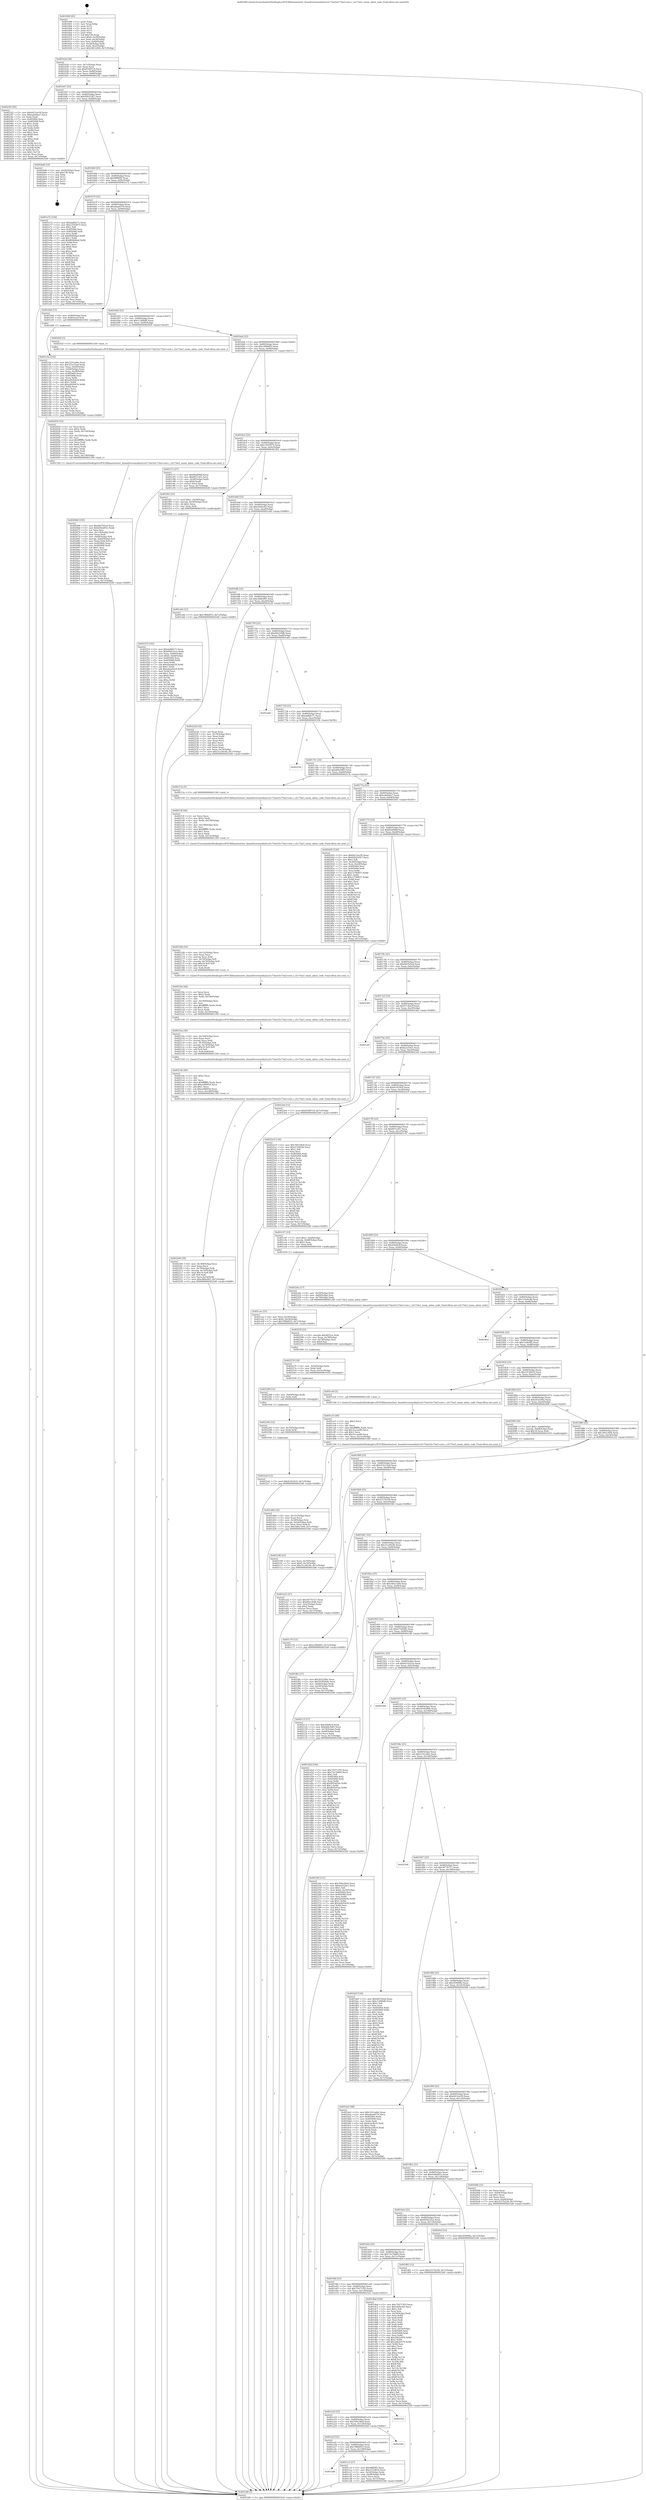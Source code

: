 digraph "0x401600" {
  label = "0x401600 (/mnt/c/Users/mathe/Desktop/tcc/POCII/binaries/extr_linuxdriversmediai2cs5c73m3s5c73m3-core.c_s5c73m3_enum_mbus_code_Final-ollvm.out::main(0))"
  labelloc = "t"
  node[shape=record]

  Entry [label="",width=0.3,height=0.3,shape=circle,fillcolor=black,style=filled]
  "0x40162d" [label="{
     0x40162d [26]\l
     | [instrs]\l
     &nbsp;&nbsp;0x40162d \<+3\>: mov -0x7c(%rbp),%eax\l
     &nbsp;&nbsp;0x401630 \<+2\>: mov %eax,%ecx\l
     &nbsp;&nbsp;0x401632 \<+6\>: sub $0x81f497c9,%ecx\l
     &nbsp;&nbsp;0x401638 \<+3\>: mov %eax,-0x80(%rbp)\l
     &nbsp;&nbsp;0x40163b \<+6\>: mov %ecx,-0x84(%rbp)\l
     &nbsp;&nbsp;0x401641 \<+6\>: je 00000000004023f2 \<main+0xdf2\>\l
  }"]
  "0x4023f2" [label="{
     0x4023f2 [83]\l
     | [instrs]\l
     &nbsp;&nbsp;0x4023f2 \<+5\>: mov $0x6415ee39,%eax\l
     &nbsp;&nbsp;0x4023f7 \<+5\>: mov $0xeab0daa7,%ecx\l
     &nbsp;&nbsp;0x4023fc \<+2\>: xor %edx,%edx\l
     &nbsp;&nbsp;0x4023fe \<+7\>: mov 0x405064,%esi\l
     &nbsp;&nbsp;0x402405 \<+7\>: mov 0x405068,%edi\l
     &nbsp;&nbsp;0x40240c \<+3\>: sub $0x1,%edx\l
     &nbsp;&nbsp;0x40240f \<+3\>: mov %esi,%r8d\l
     &nbsp;&nbsp;0x402412 \<+3\>: add %edx,%r8d\l
     &nbsp;&nbsp;0x402415 \<+4\>: imul %r8d,%esi\l
     &nbsp;&nbsp;0x402419 \<+3\>: and $0x1,%esi\l
     &nbsp;&nbsp;0x40241c \<+3\>: cmp $0x0,%esi\l
     &nbsp;&nbsp;0x40241f \<+4\>: sete %r9b\l
     &nbsp;&nbsp;0x402423 \<+3\>: cmp $0xa,%edi\l
     &nbsp;&nbsp;0x402426 \<+4\>: setl %r10b\l
     &nbsp;&nbsp;0x40242a \<+3\>: mov %r9b,%r11b\l
     &nbsp;&nbsp;0x40242d \<+3\>: and %r10b,%r11b\l
     &nbsp;&nbsp;0x402430 \<+3\>: xor %r10b,%r9b\l
     &nbsp;&nbsp;0x402433 \<+3\>: or %r9b,%r11b\l
     &nbsp;&nbsp;0x402436 \<+4\>: test $0x1,%r11b\l
     &nbsp;&nbsp;0x40243a \<+3\>: cmovne %ecx,%eax\l
     &nbsp;&nbsp;0x40243d \<+3\>: mov %eax,-0x7c(%rbp)\l
     &nbsp;&nbsp;0x402440 \<+5\>: jmp 00000000004025d0 \<main+0xfd0\>\l
  }"]
  "0x401647" [label="{
     0x401647 [25]\l
     | [instrs]\l
     &nbsp;&nbsp;0x401647 \<+5\>: jmp 000000000040164c \<main+0x4c\>\l
     &nbsp;&nbsp;0x40164c \<+3\>: mov -0x80(%rbp),%eax\l
     &nbsp;&nbsp;0x40164f \<+5\>: sub $0x92b25567,%eax\l
     &nbsp;&nbsp;0x401654 \<+6\>: mov %eax,-0x88(%rbp)\l
     &nbsp;&nbsp;0x40165a \<+6\>: je 00000000004024db \<main+0xedb\>\l
  }"]
  Exit [label="",width=0.3,height=0.3,shape=circle,fillcolor=black,style=filled,peripheries=2]
  "0x4024db" [label="{
     0x4024db [19]\l
     | [instrs]\l
     &nbsp;&nbsp;0x4024db \<+3\>: mov -0x24(%rbp),%eax\l
     &nbsp;&nbsp;0x4024de \<+7\>: add $0x130,%rsp\l
     &nbsp;&nbsp;0x4024e5 \<+1\>: pop %rbx\l
     &nbsp;&nbsp;0x4024e6 \<+2\>: pop %r12\l
     &nbsp;&nbsp;0x4024e8 \<+2\>: pop %r14\l
     &nbsp;&nbsp;0x4024ea \<+2\>: pop %r15\l
     &nbsp;&nbsp;0x4024ec \<+1\>: pop %rbp\l
     &nbsp;&nbsp;0x4024ed \<+1\>: ret\l
  }"]
  "0x401660" [label="{
     0x401660 [25]\l
     | [instrs]\l
     &nbsp;&nbsp;0x401660 \<+5\>: jmp 0000000000401665 \<main+0x65\>\l
     &nbsp;&nbsp;0x401665 \<+3\>: mov -0x80(%rbp),%eax\l
     &nbsp;&nbsp;0x401668 \<+5\>: sub $0x98ff2ff2,%eax\l
     &nbsp;&nbsp;0x40166d \<+6\>: mov %eax,-0x8c(%rbp)\l
     &nbsp;&nbsp;0x401673 \<+6\>: je 0000000000401e72 \<main+0x872\>\l
  }"]
  "0x4022a0" [label="{
     0x4022a0 [12]\l
     | [instrs]\l
     &nbsp;&nbsp;0x4022a0 \<+7\>: movl $0xfe3418c9,-0x7c(%rbp)\l
     &nbsp;&nbsp;0x4022a7 \<+5\>: jmp 00000000004025d0 \<main+0xfd0\>\l
  }"]
  "0x401e72" [label="{
     0x401e72 [144]\l
     | [instrs]\l
     &nbsp;&nbsp;0x401e72 \<+5\>: mov $0xda86fc71,%eax\l
     &nbsp;&nbsp;0x401e77 \<+5\>: mov $0xc3503972,%ecx\l
     &nbsp;&nbsp;0x401e7c \<+2\>: mov $0x1,%dl\l
     &nbsp;&nbsp;0x401e7e \<+7\>: mov 0x405064,%esi\l
     &nbsp;&nbsp;0x401e85 \<+7\>: mov 0x405068,%edi\l
     &nbsp;&nbsp;0x401e8c \<+3\>: mov %esi,%r8d\l
     &nbsp;&nbsp;0x401e8f \<+7\>: sub $0x864fd4ad,%r8d\l
     &nbsp;&nbsp;0x401e96 \<+4\>: sub $0x1,%r8d\l
     &nbsp;&nbsp;0x401e9a \<+7\>: add $0x864fd4ad,%r8d\l
     &nbsp;&nbsp;0x401ea1 \<+4\>: imul %r8d,%esi\l
     &nbsp;&nbsp;0x401ea5 \<+3\>: and $0x1,%esi\l
     &nbsp;&nbsp;0x401ea8 \<+3\>: cmp $0x0,%esi\l
     &nbsp;&nbsp;0x401eab \<+4\>: sete %r9b\l
     &nbsp;&nbsp;0x401eaf \<+3\>: cmp $0xa,%edi\l
     &nbsp;&nbsp;0x401eb2 \<+4\>: setl %r10b\l
     &nbsp;&nbsp;0x401eb6 \<+3\>: mov %r9b,%r11b\l
     &nbsp;&nbsp;0x401eb9 \<+4\>: xor $0xff,%r11b\l
     &nbsp;&nbsp;0x401ebd \<+3\>: mov %r10b,%bl\l
     &nbsp;&nbsp;0x401ec0 \<+3\>: xor $0xff,%bl\l
     &nbsp;&nbsp;0x401ec3 \<+3\>: xor $0x0,%dl\l
     &nbsp;&nbsp;0x401ec6 \<+3\>: mov %r11b,%r14b\l
     &nbsp;&nbsp;0x401ec9 \<+4\>: and $0x0,%r14b\l
     &nbsp;&nbsp;0x401ecd \<+3\>: and %dl,%r9b\l
     &nbsp;&nbsp;0x401ed0 \<+3\>: mov %bl,%r15b\l
     &nbsp;&nbsp;0x401ed3 \<+4\>: and $0x0,%r15b\l
     &nbsp;&nbsp;0x401ed7 \<+3\>: and %dl,%r10b\l
     &nbsp;&nbsp;0x401eda \<+3\>: or %r9b,%r14b\l
     &nbsp;&nbsp;0x401edd \<+3\>: or %r10b,%r15b\l
     &nbsp;&nbsp;0x401ee0 \<+3\>: xor %r15b,%r14b\l
     &nbsp;&nbsp;0x401ee3 \<+3\>: or %bl,%r11b\l
     &nbsp;&nbsp;0x401ee6 \<+4\>: xor $0xff,%r11b\l
     &nbsp;&nbsp;0x401eea \<+3\>: or $0x0,%dl\l
     &nbsp;&nbsp;0x401eed \<+3\>: and %dl,%r11b\l
     &nbsp;&nbsp;0x401ef0 \<+3\>: or %r11b,%r14b\l
     &nbsp;&nbsp;0x401ef3 \<+4\>: test $0x1,%r14b\l
     &nbsp;&nbsp;0x401ef7 \<+3\>: cmovne %ecx,%eax\l
     &nbsp;&nbsp;0x401efa \<+3\>: mov %eax,-0x7c(%rbp)\l
     &nbsp;&nbsp;0x401efd \<+5\>: jmp 00000000004025d0 \<main+0xfd0\>\l
  }"]
  "0x401679" [label="{
     0x401679 [25]\l
     | [instrs]\l
     &nbsp;&nbsp;0x401679 \<+5\>: jmp 000000000040167e \<main+0x7e\>\l
     &nbsp;&nbsp;0x40167e \<+3\>: mov -0x80(%rbp),%eax\l
     &nbsp;&nbsp;0x401681 \<+5\>: sub $0xa8aa0570,%eax\l
     &nbsp;&nbsp;0x401686 \<+6\>: mov %eax,-0x90(%rbp)\l
     &nbsp;&nbsp;0x40168c \<+6\>: je 0000000000401bfd \<main+0x5fd\>\l
  }"]
  "0x402294" [label="{
     0x402294 [12]\l
     | [instrs]\l
     &nbsp;&nbsp;0x402294 \<+4\>: mov -0x70(%rbp),%rdx\l
     &nbsp;&nbsp;0x402298 \<+3\>: mov %rdx,%rdi\l
     &nbsp;&nbsp;0x40229b \<+5\>: call 0000000000401030 \<free@plt\>\l
     | [calls]\l
     &nbsp;&nbsp;0x401030 \{1\} (unknown)\l
  }"]
  "0x401bfd" [label="{
     0x401bfd [13]\l
     | [instrs]\l
     &nbsp;&nbsp;0x401bfd \<+4\>: mov -0x40(%rbp),%rax\l
     &nbsp;&nbsp;0x401c01 \<+4\>: mov 0x8(%rax),%rdi\l
     &nbsp;&nbsp;0x401c05 \<+5\>: call 0000000000401060 \<atoi@plt\>\l
     | [calls]\l
     &nbsp;&nbsp;0x401060 \{1\} (unknown)\l
  }"]
  "0x401692" [label="{
     0x401692 [25]\l
     | [instrs]\l
     &nbsp;&nbsp;0x401692 \<+5\>: jmp 0000000000401697 \<main+0x97\>\l
     &nbsp;&nbsp;0x401697 \<+3\>: mov -0x80(%rbp),%eax\l
     &nbsp;&nbsp;0x40169a \<+5\>: sub $0xc1260bfb,%eax\l
     &nbsp;&nbsp;0x40169f \<+6\>: mov %eax,-0x94(%rbp)\l
     &nbsp;&nbsp;0x4016a5 \<+6\>: je 000000000040202f \<main+0xa2f\>\l
  }"]
  "0x402288" [label="{
     0x402288 [12]\l
     | [instrs]\l
     &nbsp;&nbsp;0x402288 \<+4\>: mov -0x60(%rbp),%rdx\l
     &nbsp;&nbsp;0x40228c \<+3\>: mov %rdx,%rdi\l
     &nbsp;&nbsp;0x40228f \<+5\>: call 0000000000401030 \<free@plt\>\l
     | [calls]\l
     &nbsp;&nbsp;0x401030 \{1\} (unknown)\l
  }"]
  "0x40202f" [label="{
     0x40202f [5]\l
     | [instrs]\l
     &nbsp;&nbsp;0x40202f \<+5\>: call 0000000000401160 \<next_i\>\l
     | [calls]\l
     &nbsp;&nbsp;0x401160 \{1\} (/mnt/c/Users/mathe/Desktop/tcc/POCII/binaries/extr_linuxdriversmediai2cs5c73m3s5c73m3-core.c_s5c73m3_enum_mbus_code_Final-ollvm.out::next_i)\l
  }"]
  "0x4016ab" [label="{
     0x4016ab [25]\l
     | [instrs]\l
     &nbsp;&nbsp;0x4016ab \<+5\>: jmp 00000000004016b0 \<main+0xb0\>\l
     &nbsp;&nbsp;0x4016b0 \<+3\>: mov -0x80(%rbp),%eax\l
     &nbsp;&nbsp;0x4016b3 \<+5\>: sub $0xc2f0b893,%eax\l
     &nbsp;&nbsp;0x4016b8 \<+6\>: mov %eax,-0x98(%rbp)\l
     &nbsp;&nbsp;0x4016be \<+6\>: je 0000000000401c7c \<main+0x67c\>\l
  }"]
  "0x402276" [label="{
     0x402276 [18]\l
     | [instrs]\l
     &nbsp;&nbsp;0x402276 \<+4\>: mov -0x50(%rbp),%rdx\l
     &nbsp;&nbsp;0x40227a \<+3\>: mov %rdx,%rdi\l
     &nbsp;&nbsp;0x40227d \<+6\>: mov %eax,-0x14c(%rbp)\l
     &nbsp;&nbsp;0x402283 \<+5\>: call 0000000000401030 \<free@plt\>\l
     | [calls]\l
     &nbsp;&nbsp;0x401030 \{1\} (unknown)\l
  }"]
  "0x401c7c" [label="{
     0x401c7c [27]\l
     | [instrs]\l
     &nbsp;&nbsp;0x401c7c \<+5\>: mov $0xf0ed94bf,%eax\l
     &nbsp;&nbsp;0x401c81 \<+5\>: mov $0x847ce61,%ecx\l
     &nbsp;&nbsp;0x401c86 \<+3\>: mov -0x28(%rbp),%edx\l
     &nbsp;&nbsp;0x401c89 \<+3\>: cmp $0x0,%edx\l
     &nbsp;&nbsp;0x401c8c \<+3\>: cmove %ecx,%eax\l
     &nbsp;&nbsp;0x401c8f \<+3\>: mov %eax,-0x7c(%rbp)\l
     &nbsp;&nbsp;0x401c92 \<+5\>: jmp 00000000004025d0 \<main+0xfd0\>\l
  }"]
  "0x4016c4" [label="{
     0x4016c4 [25]\l
     | [instrs]\l
     &nbsp;&nbsp;0x4016c4 \<+5\>: jmp 00000000004016c9 \<main+0xc9\>\l
     &nbsp;&nbsp;0x4016c9 \<+3\>: mov -0x80(%rbp),%eax\l
     &nbsp;&nbsp;0x4016cc \<+5\>: sub $0xc3503972,%eax\l
     &nbsp;&nbsp;0x4016d1 \<+6\>: mov %eax,-0x9c(%rbp)\l
     &nbsp;&nbsp;0x4016d7 \<+6\>: je 0000000000401f02 \<main+0x902\>\l
  }"]
  "0x40225f" [label="{
     0x40225f [23]\l
     | [instrs]\l
     &nbsp;&nbsp;0x40225f \<+10\>: movabs $0x4032ce,%rdi\l
     &nbsp;&nbsp;0x402269 \<+3\>: mov %eax,-0x78(%rbp)\l
     &nbsp;&nbsp;0x40226c \<+3\>: mov -0x78(%rbp),%esi\l
     &nbsp;&nbsp;0x40226f \<+2\>: mov $0x0,%al\l
     &nbsp;&nbsp;0x402271 \<+5\>: call 0000000000401040 \<printf@plt\>\l
     | [calls]\l
     &nbsp;&nbsp;0x401040 \{1\} (unknown)\l
  }"]
  "0x401f02" [label="{
     0x401f02 [23]\l
     | [instrs]\l
     &nbsp;&nbsp;0x401f02 \<+7\>: movl $0x1,-0x58(%rbp)\l
     &nbsp;&nbsp;0x401f09 \<+4\>: movslq -0x58(%rbp),%rax\l
     &nbsp;&nbsp;0x401f0d \<+4\>: shl $0x2,%rax\l
     &nbsp;&nbsp;0x401f11 \<+3\>: mov %rax,%rdi\l
     &nbsp;&nbsp;0x401f14 \<+5\>: call 0000000000401050 \<malloc@plt\>\l
     | [calls]\l
     &nbsp;&nbsp;0x401050 \{1\} (unknown)\l
  }"]
  "0x4016dd" [label="{
     0x4016dd [25]\l
     | [instrs]\l
     &nbsp;&nbsp;0x4016dd \<+5\>: jmp 00000000004016e2 \<main+0xe2\>\l
     &nbsp;&nbsp;0x4016e2 \<+3\>: mov -0x80(%rbp),%eax\l
     &nbsp;&nbsp;0x4016e5 \<+5\>: sub $0xc82fec65,%eax\l
     &nbsp;&nbsp;0x4016ea \<+6\>: mov %eax,-0xa0(%rbp)\l
     &nbsp;&nbsp;0x4016f0 \<+6\>: je 0000000000401e66 \<main+0x866\>\l
  }"]
  "0x402206" [label="{
     0x402206 [39]\l
     | [instrs]\l
     &nbsp;&nbsp;0x402206 \<+6\>: mov -0x148(%rbp),%ecx\l
     &nbsp;&nbsp;0x40220c \<+3\>: imul %eax,%ecx\l
     &nbsp;&nbsp;0x40220f \<+4\>: mov -0x70(%rbp),%rdi\l
     &nbsp;&nbsp;0x402213 \<+4\>: movslq -0x74(%rbp),%r8\l
     &nbsp;&nbsp;0x402217 \<+4\>: imul $0x18,%r8,%r8\l
     &nbsp;&nbsp;0x40221b \<+3\>: add %r8,%rdi\l
     &nbsp;&nbsp;0x40221e \<+3\>: mov %ecx,0x10(%rdi)\l
     &nbsp;&nbsp;0x402221 \<+7\>: movl $0xc86bc801,-0x7c(%rbp)\l
     &nbsp;&nbsp;0x402228 \<+5\>: jmp 00000000004025d0 \<main+0xfd0\>\l
  }"]
  "0x401e66" [label="{
     0x401e66 [12]\l
     | [instrs]\l
     &nbsp;&nbsp;0x401e66 \<+7\>: movl $0x7f88d933,-0x7c(%rbp)\l
     &nbsp;&nbsp;0x401e6d \<+5\>: jmp 00000000004025d0 \<main+0xfd0\>\l
  }"]
  "0x4016f6" [label="{
     0x4016f6 [25]\l
     | [instrs]\l
     &nbsp;&nbsp;0x4016f6 \<+5\>: jmp 00000000004016fb \<main+0xfb\>\l
     &nbsp;&nbsp;0x4016fb \<+3\>: mov -0x80(%rbp),%eax\l
     &nbsp;&nbsp;0x4016fe \<+5\>: sub $0xc86bc801,%eax\l
     &nbsp;&nbsp;0x401703 \<+6\>: mov %eax,-0xa4(%rbp)\l
     &nbsp;&nbsp;0x401709 \<+6\>: je 000000000040222d \<main+0xc2d\>\l
  }"]
  "0x4021de" [label="{
     0x4021de [40]\l
     | [instrs]\l
     &nbsp;&nbsp;0x4021de \<+5\>: mov $0x2,%ecx\l
     &nbsp;&nbsp;0x4021e3 \<+1\>: cltd\l
     &nbsp;&nbsp;0x4021e4 \<+2\>: idiv %ecx\l
     &nbsp;&nbsp;0x4021e6 \<+6\>: imul $0xfffffffe,%edx,%ecx\l
     &nbsp;&nbsp;0x4021ec \<+6\>: add $0xecf06056,%ecx\l
     &nbsp;&nbsp;0x4021f2 \<+3\>: add $0x1,%ecx\l
     &nbsp;&nbsp;0x4021f5 \<+6\>: sub $0xecf06056,%ecx\l
     &nbsp;&nbsp;0x4021fb \<+6\>: mov %ecx,-0x148(%rbp)\l
     &nbsp;&nbsp;0x402201 \<+5\>: call 0000000000401160 \<next_i\>\l
     | [calls]\l
     &nbsp;&nbsp;0x401160 \{1\} (/mnt/c/Users/mathe/Desktop/tcc/POCII/binaries/extr_linuxdriversmediai2cs5c73m3s5c73m3-core.c_s5c73m3_enum_mbus_code_Final-ollvm.out::next_i)\l
  }"]
  "0x40222d" [label="{
     0x40222d [33]\l
     | [instrs]\l
     &nbsp;&nbsp;0x40222d \<+2\>: xor %eax,%eax\l
     &nbsp;&nbsp;0x40222f \<+3\>: mov -0x74(%rbp),%ecx\l
     &nbsp;&nbsp;0x402232 \<+2\>: mov %eax,%edx\l
     &nbsp;&nbsp;0x402234 \<+2\>: sub %ecx,%edx\l
     &nbsp;&nbsp;0x402236 \<+2\>: mov %eax,%ecx\l
     &nbsp;&nbsp;0x402238 \<+3\>: sub $0x1,%ecx\l
     &nbsp;&nbsp;0x40223b \<+2\>: add %ecx,%edx\l
     &nbsp;&nbsp;0x40223d \<+2\>: sub %edx,%eax\l
     &nbsp;&nbsp;0x40223f \<+3\>: mov %eax,-0x74(%rbp)\l
     &nbsp;&nbsp;0x402242 \<+7\>: movl $0x31a38146,-0x7c(%rbp)\l
     &nbsp;&nbsp;0x402249 \<+5\>: jmp 00000000004025d0 \<main+0xfd0\>\l
  }"]
  "0x40170f" [label="{
     0x40170f [25]\l
     | [instrs]\l
     &nbsp;&nbsp;0x40170f \<+5\>: jmp 0000000000401714 \<main+0x114\>\l
     &nbsp;&nbsp;0x401714 \<+3\>: mov -0x80(%rbp),%eax\l
     &nbsp;&nbsp;0x401717 \<+5\>: sub $0xd9e23bfb,%eax\l
     &nbsp;&nbsp;0x40171c \<+6\>: mov %eax,-0xa8(%rbp)\l
     &nbsp;&nbsp;0x401722 \<+6\>: je 0000000000401a6d \<main+0x46d\>\l
  }"]
  "0x4021ba" [label="{
     0x4021ba [36]\l
     | [instrs]\l
     &nbsp;&nbsp;0x4021ba \<+6\>: mov -0x144(%rbp),%ecx\l
     &nbsp;&nbsp;0x4021c0 \<+3\>: imul %eax,%ecx\l
     &nbsp;&nbsp;0x4021c3 \<+3\>: movslq %ecx,%rdi\l
     &nbsp;&nbsp;0x4021c6 \<+4\>: mov -0x70(%rbp),%r8\l
     &nbsp;&nbsp;0x4021ca \<+4\>: movslq -0x74(%rbp),%r9\l
     &nbsp;&nbsp;0x4021ce \<+4\>: imul $0x18,%r9,%r9\l
     &nbsp;&nbsp;0x4021d2 \<+3\>: add %r9,%r8\l
     &nbsp;&nbsp;0x4021d5 \<+4\>: mov %rdi,0x8(%r8)\l
     &nbsp;&nbsp;0x4021d9 \<+5\>: call 0000000000401160 \<next_i\>\l
     | [calls]\l
     &nbsp;&nbsp;0x401160 \{1\} (/mnt/c/Users/mathe/Desktop/tcc/POCII/binaries/extr_linuxdriversmediai2cs5c73m3s5c73m3-core.c_s5c73m3_enum_mbus_code_Final-ollvm.out::next_i)\l
  }"]
  "0x401a6d" [label="{
     0x401a6d\l
  }", style=dashed]
  "0x401728" [label="{
     0x401728 [25]\l
     | [instrs]\l
     &nbsp;&nbsp;0x401728 \<+5\>: jmp 000000000040172d \<main+0x12d\>\l
     &nbsp;&nbsp;0x40172d \<+3\>: mov -0x80(%rbp),%eax\l
     &nbsp;&nbsp;0x401730 \<+5\>: sub $0xda86fc71,%eax\l
     &nbsp;&nbsp;0x401735 \<+6\>: mov %eax,-0xac(%rbp)\l
     &nbsp;&nbsp;0x40173b \<+6\>: je 000000000040253b \<main+0xf3b\>\l
  }"]
  "0x40218e" [label="{
     0x40218e [44]\l
     | [instrs]\l
     &nbsp;&nbsp;0x40218e \<+2\>: xor %ecx,%ecx\l
     &nbsp;&nbsp;0x402190 \<+5\>: mov $0x2,%edx\l
     &nbsp;&nbsp;0x402195 \<+6\>: mov %edx,-0x140(%rbp)\l
     &nbsp;&nbsp;0x40219b \<+1\>: cltd\l
     &nbsp;&nbsp;0x40219c \<+6\>: mov -0x140(%rbp),%esi\l
     &nbsp;&nbsp;0x4021a2 \<+2\>: idiv %esi\l
     &nbsp;&nbsp;0x4021a4 \<+6\>: imul $0xfffffffe,%edx,%edx\l
     &nbsp;&nbsp;0x4021aa \<+3\>: sub $0x1,%ecx\l
     &nbsp;&nbsp;0x4021ad \<+2\>: sub %ecx,%edx\l
     &nbsp;&nbsp;0x4021af \<+6\>: mov %edx,-0x144(%rbp)\l
     &nbsp;&nbsp;0x4021b5 \<+5\>: call 0000000000401160 \<next_i\>\l
     | [calls]\l
     &nbsp;&nbsp;0x401160 \{1\} (/mnt/c/Users/mathe/Desktop/tcc/POCII/binaries/extr_linuxdriversmediai2cs5c73m3s5c73m3-core.c_s5c73m3_enum_mbus_code_Final-ollvm.out::next_i)\l
  }"]
  "0x40253b" [label="{
     0x40253b\l
  }", style=dashed]
  "0x401741" [label="{
     0x401741 [25]\l
     | [instrs]\l
     &nbsp;&nbsp;0x401741 \<+5\>: jmp 0000000000401746 \<main+0x146\>\l
     &nbsp;&nbsp;0x401746 \<+3\>: mov -0x80(%rbp),%eax\l
     &nbsp;&nbsp;0x401749 \<+5\>: sub $0xdd4c9df3,%eax\l
     &nbsp;&nbsp;0x40174e \<+6\>: mov %eax,-0xb0(%rbp)\l
     &nbsp;&nbsp;0x401754 \<+6\>: je 000000000040213a \<main+0xb3a\>\l
  }"]
  "0x40216b" [label="{
     0x40216b [35]\l
     | [instrs]\l
     &nbsp;&nbsp;0x40216b \<+6\>: mov -0x13c(%rbp),%ecx\l
     &nbsp;&nbsp;0x402171 \<+3\>: imul %eax,%ecx\l
     &nbsp;&nbsp;0x402174 \<+3\>: movslq %ecx,%rdi\l
     &nbsp;&nbsp;0x402177 \<+4\>: mov -0x70(%rbp),%r8\l
     &nbsp;&nbsp;0x40217b \<+4\>: movslq -0x74(%rbp),%r9\l
     &nbsp;&nbsp;0x40217f \<+4\>: imul $0x18,%r9,%r9\l
     &nbsp;&nbsp;0x402183 \<+3\>: add %r9,%r8\l
     &nbsp;&nbsp;0x402186 \<+3\>: mov %rdi,(%r8)\l
     &nbsp;&nbsp;0x402189 \<+5\>: call 0000000000401160 \<next_i\>\l
     | [calls]\l
     &nbsp;&nbsp;0x401160 \{1\} (/mnt/c/Users/mathe/Desktop/tcc/POCII/binaries/extr_linuxdriversmediai2cs5c73m3s5c73m3-core.c_s5c73m3_enum_mbus_code_Final-ollvm.out::next_i)\l
  }"]
  "0x40213a" [label="{
     0x40213a [5]\l
     | [instrs]\l
     &nbsp;&nbsp;0x40213a \<+5\>: call 0000000000401160 \<next_i\>\l
     | [calls]\l
     &nbsp;&nbsp;0x401160 \{1\} (/mnt/c/Users/mathe/Desktop/tcc/POCII/binaries/extr_linuxdriversmediai2cs5c73m3s5c73m3-core.c_s5c73m3_enum_mbus_code_Final-ollvm.out::next_i)\l
  }"]
  "0x40175a" [label="{
     0x40175a [25]\l
     | [instrs]\l
     &nbsp;&nbsp;0x40175a \<+5\>: jmp 000000000040175f \<main+0x15f\>\l
     &nbsp;&nbsp;0x40175f \<+3\>: mov -0x80(%rbp),%eax\l
     &nbsp;&nbsp;0x401762 \<+5\>: sub $0xeab0daa7,%eax\l
     &nbsp;&nbsp;0x401767 \<+6\>: mov %eax,-0xb4(%rbp)\l
     &nbsp;&nbsp;0x40176d \<+6\>: je 0000000000402445 \<main+0xe45\>\l
  }"]
  "0x40213f" [label="{
     0x40213f [44]\l
     | [instrs]\l
     &nbsp;&nbsp;0x40213f \<+2\>: xor %ecx,%ecx\l
     &nbsp;&nbsp;0x402141 \<+5\>: mov $0x2,%edx\l
     &nbsp;&nbsp;0x402146 \<+6\>: mov %edx,-0x138(%rbp)\l
     &nbsp;&nbsp;0x40214c \<+1\>: cltd\l
     &nbsp;&nbsp;0x40214d \<+6\>: mov -0x138(%rbp),%esi\l
     &nbsp;&nbsp;0x402153 \<+2\>: idiv %esi\l
     &nbsp;&nbsp;0x402155 \<+6\>: imul $0xfffffffe,%edx,%edx\l
     &nbsp;&nbsp;0x40215b \<+3\>: sub $0x1,%ecx\l
     &nbsp;&nbsp;0x40215e \<+2\>: sub %ecx,%edx\l
     &nbsp;&nbsp;0x402160 \<+6\>: mov %edx,-0x13c(%rbp)\l
     &nbsp;&nbsp;0x402166 \<+5\>: call 0000000000401160 \<next_i\>\l
     | [calls]\l
     &nbsp;&nbsp;0x401160 \{1\} (/mnt/c/Users/mathe/Desktop/tcc/POCII/binaries/extr_linuxdriversmediai2cs5c73m3s5c73m3-core.c_s5c73m3_enum_mbus_code_Final-ollvm.out::next_i)\l
  }"]
  "0x402445" [label="{
     0x402445 [150]\l
     | [instrs]\l
     &nbsp;&nbsp;0x402445 \<+5\>: mov $0x6415ee39,%eax\l
     &nbsp;&nbsp;0x40244a \<+5\>: mov $0x92b25567,%ecx\l
     &nbsp;&nbsp;0x40244f \<+2\>: mov $0x1,%dl\l
     &nbsp;&nbsp;0x402451 \<+3\>: mov -0x30(%rbp),%esi\l
     &nbsp;&nbsp;0x402454 \<+3\>: mov %esi,-0x24(%rbp)\l
     &nbsp;&nbsp;0x402457 \<+7\>: mov 0x405064,%esi\l
     &nbsp;&nbsp;0x40245e \<+7\>: mov 0x405068,%edi\l
     &nbsp;&nbsp;0x402465 \<+3\>: mov %esi,%r8d\l
     &nbsp;&nbsp;0x402468 \<+7\>: sub $0x13700837,%r8d\l
     &nbsp;&nbsp;0x40246f \<+4\>: sub $0x1,%r8d\l
     &nbsp;&nbsp;0x402473 \<+7\>: add $0x13700837,%r8d\l
     &nbsp;&nbsp;0x40247a \<+4\>: imul %r8d,%esi\l
     &nbsp;&nbsp;0x40247e \<+3\>: and $0x1,%esi\l
     &nbsp;&nbsp;0x402481 \<+3\>: cmp $0x0,%esi\l
     &nbsp;&nbsp;0x402484 \<+4\>: sete %r9b\l
     &nbsp;&nbsp;0x402488 \<+3\>: cmp $0xa,%edi\l
     &nbsp;&nbsp;0x40248b \<+4\>: setl %r10b\l
     &nbsp;&nbsp;0x40248f \<+3\>: mov %r9b,%r11b\l
     &nbsp;&nbsp;0x402492 \<+4\>: xor $0xff,%r11b\l
     &nbsp;&nbsp;0x402496 \<+3\>: mov %r10b,%bl\l
     &nbsp;&nbsp;0x402499 \<+3\>: xor $0xff,%bl\l
     &nbsp;&nbsp;0x40249c \<+3\>: xor $0x0,%dl\l
     &nbsp;&nbsp;0x40249f \<+3\>: mov %r11b,%r14b\l
     &nbsp;&nbsp;0x4024a2 \<+4\>: and $0x0,%r14b\l
     &nbsp;&nbsp;0x4024a6 \<+3\>: and %dl,%r9b\l
     &nbsp;&nbsp;0x4024a9 \<+3\>: mov %bl,%r15b\l
     &nbsp;&nbsp;0x4024ac \<+4\>: and $0x0,%r15b\l
     &nbsp;&nbsp;0x4024b0 \<+3\>: and %dl,%r10b\l
     &nbsp;&nbsp;0x4024b3 \<+3\>: or %r9b,%r14b\l
     &nbsp;&nbsp;0x4024b6 \<+3\>: or %r10b,%r15b\l
     &nbsp;&nbsp;0x4024b9 \<+3\>: xor %r15b,%r14b\l
     &nbsp;&nbsp;0x4024bc \<+3\>: or %bl,%r11b\l
     &nbsp;&nbsp;0x4024bf \<+4\>: xor $0xff,%r11b\l
     &nbsp;&nbsp;0x4024c3 \<+3\>: or $0x0,%dl\l
     &nbsp;&nbsp;0x4024c6 \<+3\>: and %dl,%r11b\l
     &nbsp;&nbsp;0x4024c9 \<+3\>: or %r11b,%r14b\l
     &nbsp;&nbsp;0x4024cc \<+4\>: test $0x1,%r14b\l
     &nbsp;&nbsp;0x4024d0 \<+3\>: cmovne %ecx,%eax\l
     &nbsp;&nbsp;0x4024d3 \<+3\>: mov %eax,-0x7c(%rbp)\l
     &nbsp;&nbsp;0x4024d6 \<+5\>: jmp 00000000004025d0 \<main+0xfd0\>\l
  }"]
  "0x401773" [label="{
     0x401773 [25]\l
     | [instrs]\l
     &nbsp;&nbsp;0x401773 \<+5\>: jmp 0000000000401778 \<main+0x178\>\l
     &nbsp;&nbsp;0x401778 \<+3\>: mov -0x80(%rbp),%eax\l
     &nbsp;&nbsp;0x40177b \<+5\>: sub $0xf0ed94bf,%eax\l
     &nbsp;&nbsp;0x401780 \<+6\>: mov %eax,-0xb8(%rbp)\l
     &nbsp;&nbsp;0x401786 \<+6\>: je 00000000004022ac \<main+0xcac\>\l
  }"]
  "0x402108" [label="{
     0x402108 [23]\l
     | [instrs]\l
     &nbsp;&nbsp;0x402108 \<+4\>: mov %rax,-0x70(%rbp)\l
     &nbsp;&nbsp;0x40210c \<+7\>: movl $0x0,-0x74(%rbp)\l
     &nbsp;&nbsp;0x402113 \<+7\>: movl $0x31a38146,-0x7c(%rbp)\l
     &nbsp;&nbsp;0x40211a \<+5\>: jmp 00000000004025d0 \<main+0xfd0\>\l
  }"]
  "0x4022ac" [label="{
     0x4022ac\l
  }", style=dashed]
  "0x40178c" [label="{
     0x40178c [25]\l
     | [instrs]\l
     &nbsp;&nbsp;0x40178c \<+5\>: jmp 0000000000401791 \<main+0x191\>\l
     &nbsp;&nbsp;0x401791 \<+3\>: mov -0x80(%rbp),%eax\l
     &nbsp;&nbsp;0x401794 \<+5\>: sub $0xf447b5ed,%eax\l
     &nbsp;&nbsp;0x401799 \<+6\>: mov %eax,-0xbc(%rbp)\l
     &nbsp;&nbsp;0x40179f \<+6\>: je 0000000000402569 \<main+0xf69\>\l
  }"]
  "0x402068" [label="{
     0x402068 [103]\l
     | [instrs]\l
     &nbsp;&nbsp;0x402068 \<+5\>: mov $0xf447b5ed,%ecx\l
     &nbsp;&nbsp;0x40206d \<+5\>: mov $0x658ad01e,%edx\l
     &nbsp;&nbsp;0x402072 \<+2\>: xor %esi,%esi\l
     &nbsp;&nbsp;0x402074 \<+6\>: mov -0x134(%rbp),%edi\l
     &nbsp;&nbsp;0x40207a \<+3\>: imul %eax,%edi\l
     &nbsp;&nbsp;0x40207d \<+4\>: mov -0x60(%rbp),%r8\l
     &nbsp;&nbsp;0x402081 \<+4\>: movslq -0x64(%rbp),%r9\l
     &nbsp;&nbsp;0x402085 \<+4\>: mov %edi,(%r8,%r9,4)\l
     &nbsp;&nbsp;0x402089 \<+7\>: mov 0x405064,%eax\l
     &nbsp;&nbsp;0x402090 \<+7\>: mov 0x405068,%edi\l
     &nbsp;&nbsp;0x402097 \<+3\>: sub $0x1,%esi\l
     &nbsp;&nbsp;0x40209a \<+3\>: mov %eax,%r10d\l
     &nbsp;&nbsp;0x40209d \<+3\>: add %esi,%r10d\l
     &nbsp;&nbsp;0x4020a0 \<+4\>: imul %r10d,%eax\l
     &nbsp;&nbsp;0x4020a4 \<+3\>: and $0x1,%eax\l
     &nbsp;&nbsp;0x4020a7 \<+3\>: cmp $0x0,%eax\l
     &nbsp;&nbsp;0x4020aa \<+4\>: sete %r11b\l
     &nbsp;&nbsp;0x4020ae \<+3\>: cmp $0xa,%edi\l
     &nbsp;&nbsp;0x4020b1 \<+3\>: setl %bl\l
     &nbsp;&nbsp;0x4020b4 \<+3\>: mov %r11b,%r14b\l
     &nbsp;&nbsp;0x4020b7 \<+3\>: and %bl,%r14b\l
     &nbsp;&nbsp;0x4020ba \<+3\>: xor %bl,%r11b\l
     &nbsp;&nbsp;0x4020bd \<+3\>: or %r11b,%r14b\l
     &nbsp;&nbsp;0x4020c0 \<+4\>: test $0x1,%r14b\l
     &nbsp;&nbsp;0x4020c4 \<+3\>: cmovne %edx,%ecx\l
     &nbsp;&nbsp;0x4020c7 \<+3\>: mov %ecx,-0x7c(%rbp)\l
     &nbsp;&nbsp;0x4020ca \<+5\>: jmp 00000000004025d0 \<main+0xfd0\>\l
  }"]
  "0x402569" [label="{
     0x402569\l
  }", style=dashed]
  "0x4017a5" [label="{
     0x4017a5 [25]\l
     | [instrs]\l
     &nbsp;&nbsp;0x4017a5 \<+5\>: jmp 00000000004017aa \<main+0x1aa\>\l
     &nbsp;&nbsp;0x4017aa \<+3\>: mov -0x80(%rbp),%eax\l
     &nbsp;&nbsp;0x4017ad \<+5\>: sub $0xf713be2f,%eax\l
     &nbsp;&nbsp;0x4017b2 \<+6\>: mov %eax,-0xc0(%rbp)\l
     &nbsp;&nbsp;0x4017b8 \<+6\>: je 0000000000401afd \<main+0x4fd\>\l
  }"]
  "0x402034" [label="{
     0x402034 [52]\l
     | [instrs]\l
     &nbsp;&nbsp;0x402034 \<+2\>: xor %ecx,%ecx\l
     &nbsp;&nbsp;0x402036 \<+5\>: mov $0x2,%edx\l
     &nbsp;&nbsp;0x40203b \<+6\>: mov %edx,-0x130(%rbp)\l
     &nbsp;&nbsp;0x402041 \<+1\>: cltd\l
     &nbsp;&nbsp;0x402042 \<+6\>: mov -0x130(%rbp),%esi\l
     &nbsp;&nbsp;0x402048 \<+2\>: idiv %esi\l
     &nbsp;&nbsp;0x40204a \<+6\>: imul $0xfffffffe,%edx,%edx\l
     &nbsp;&nbsp;0x402050 \<+2\>: mov %ecx,%edi\l
     &nbsp;&nbsp;0x402052 \<+2\>: sub %edx,%edi\l
     &nbsp;&nbsp;0x402054 \<+2\>: mov %ecx,%edx\l
     &nbsp;&nbsp;0x402056 \<+3\>: sub $0x1,%edx\l
     &nbsp;&nbsp;0x402059 \<+2\>: add %edx,%edi\l
     &nbsp;&nbsp;0x40205b \<+2\>: sub %edi,%ecx\l
     &nbsp;&nbsp;0x40205d \<+6\>: mov %ecx,-0x134(%rbp)\l
     &nbsp;&nbsp;0x402063 \<+5\>: call 0000000000401160 \<next_i\>\l
     | [calls]\l
     &nbsp;&nbsp;0x401160 \{1\} (/mnt/c/Users/mathe/Desktop/tcc/POCII/binaries/extr_linuxdriversmediai2cs5c73m3s5c73m3-core.c_s5c73m3_enum_mbus_code_Final-ollvm.out::next_i)\l
  }"]
  "0x401afd" [label="{
     0x401afd\l
  }", style=dashed]
  "0x4017be" [label="{
     0x4017be [25]\l
     | [instrs]\l
     &nbsp;&nbsp;0x4017be \<+5\>: jmp 00000000004017c3 \<main+0x1c3\>\l
     &nbsp;&nbsp;0x4017c3 \<+3\>: mov -0x80(%rbp),%eax\l
     &nbsp;&nbsp;0x4017c6 \<+5\>: sub $0xfa2254e1,%eax\l
     &nbsp;&nbsp;0x4017cb \<+6\>: mov %eax,-0xc4(%rbp)\l
     &nbsp;&nbsp;0x4017d1 \<+6\>: je 00000000004023e6 \<main+0xde6\>\l
  }"]
  "0x401f19" [label="{
     0x401f19 [105]\l
     | [instrs]\l
     &nbsp;&nbsp;0x401f19 \<+5\>: mov $0xda86fc71,%ecx\l
     &nbsp;&nbsp;0x401f1e \<+5\>: mov $0x69d222ce,%edx\l
     &nbsp;&nbsp;0x401f23 \<+4\>: mov %rax,-0x60(%rbp)\l
     &nbsp;&nbsp;0x401f27 \<+7\>: movl $0x0,-0x64(%rbp)\l
     &nbsp;&nbsp;0x401f2e \<+7\>: mov 0x405064,%esi\l
     &nbsp;&nbsp;0x401f35 \<+8\>: mov 0x405068,%r8d\l
     &nbsp;&nbsp;0x401f3d \<+3\>: mov %esi,%r9d\l
     &nbsp;&nbsp;0x401f40 \<+7\>: sub $0xebaa6418,%r9d\l
     &nbsp;&nbsp;0x401f47 \<+4\>: sub $0x1,%r9d\l
     &nbsp;&nbsp;0x401f4b \<+7\>: add $0xebaa6418,%r9d\l
     &nbsp;&nbsp;0x401f52 \<+4\>: imul %r9d,%esi\l
     &nbsp;&nbsp;0x401f56 \<+3\>: and $0x1,%esi\l
     &nbsp;&nbsp;0x401f59 \<+3\>: cmp $0x0,%esi\l
     &nbsp;&nbsp;0x401f5c \<+4\>: sete %r10b\l
     &nbsp;&nbsp;0x401f60 \<+4\>: cmp $0xa,%r8d\l
     &nbsp;&nbsp;0x401f64 \<+4\>: setl %r11b\l
     &nbsp;&nbsp;0x401f68 \<+3\>: mov %r10b,%bl\l
     &nbsp;&nbsp;0x401f6b \<+3\>: and %r11b,%bl\l
     &nbsp;&nbsp;0x401f6e \<+3\>: xor %r11b,%r10b\l
     &nbsp;&nbsp;0x401f71 \<+3\>: or %r10b,%bl\l
     &nbsp;&nbsp;0x401f74 \<+3\>: test $0x1,%bl\l
     &nbsp;&nbsp;0x401f77 \<+3\>: cmovne %edx,%ecx\l
     &nbsp;&nbsp;0x401f7a \<+3\>: mov %ecx,-0x7c(%rbp)\l
     &nbsp;&nbsp;0x401f7d \<+5\>: jmp 00000000004025d0 \<main+0xfd0\>\l
  }"]
  "0x4023e6" [label="{
     0x4023e6 [12]\l
     | [instrs]\l
     &nbsp;&nbsp;0x4023e6 \<+7\>: movl $0x81f497c9,-0x7c(%rbp)\l
     &nbsp;&nbsp;0x4023ed \<+5\>: jmp 00000000004025d0 \<main+0xfd0\>\l
  }"]
  "0x4017d7" [label="{
     0x4017d7 [25]\l
     | [instrs]\l
     &nbsp;&nbsp;0x4017d7 \<+5\>: jmp 00000000004017dc \<main+0x1dc\>\l
     &nbsp;&nbsp;0x4017dc \<+3\>: mov -0x80(%rbp),%eax\l
     &nbsp;&nbsp;0x4017df \<+5\>: sub $0xfe3418c9,%eax\l
     &nbsp;&nbsp;0x4017e4 \<+6\>: mov %eax,-0xc8(%rbp)\l
     &nbsp;&nbsp;0x4017ea \<+6\>: je 00000000004022c9 \<main+0xcc9\>\l
  }"]
  "0x401d0d" [label="{
     0x401d0d [32]\l
     | [instrs]\l
     &nbsp;&nbsp;0x401d0d \<+6\>: mov -0x12c(%rbp),%ecx\l
     &nbsp;&nbsp;0x401d13 \<+3\>: imul %eax,%ecx\l
     &nbsp;&nbsp;0x401d16 \<+4\>: mov -0x50(%rbp),%rsi\l
     &nbsp;&nbsp;0x401d1a \<+4\>: movslq -0x54(%rbp),%rdi\l
     &nbsp;&nbsp;0x401d1e \<+3\>: mov %ecx,(%rsi,%rdi,4)\l
     &nbsp;&nbsp;0x401d21 \<+7\>: movl $0x3d0a7a04,-0x7c(%rbp)\l
     &nbsp;&nbsp;0x401d28 \<+5\>: jmp 00000000004025d0 \<main+0xfd0\>\l
  }"]
  "0x4022c9" [label="{
     0x4022c9 [134]\l
     | [instrs]\l
     &nbsp;&nbsp;0x4022c9 \<+5\>: mov $0x769c58e8,%eax\l
     &nbsp;&nbsp;0x4022ce \<+5\>: mov $0x475492fe,%ecx\l
     &nbsp;&nbsp;0x4022d3 \<+2\>: mov $0x1,%dl\l
     &nbsp;&nbsp;0x4022d5 \<+2\>: xor %esi,%esi\l
     &nbsp;&nbsp;0x4022d7 \<+7\>: mov 0x405064,%edi\l
     &nbsp;&nbsp;0x4022de \<+8\>: mov 0x405068,%r8d\l
     &nbsp;&nbsp;0x4022e6 \<+3\>: sub $0x1,%esi\l
     &nbsp;&nbsp;0x4022e9 \<+3\>: mov %edi,%r9d\l
     &nbsp;&nbsp;0x4022ec \<+3\>: add %esi,%r9d\l
     &nbsp;&nbsp;0x4022ef \<+4\>: imul %r9d,%edi\l
     &nbsp;&nbsp;0x4022f3 \<+3\>: and $0x1,%edi\l
     &nbsp;&nbsp;0x4022f6 \<+3\>: cmp $0x0,%edi\l
     &nbsp;&nbsp;0x4022f9 \<+4\>: sete %r10b\l
     &nbsp;&nbsp;0x4022fd \<+4\>: cmp $0xa,%r8d\l
     &nbsp;&nbsp;0x402301 \<+4\>: setl %r11b\l
     &nbsp;&nbsp;0x402305 \<+3\>: mov %r10b,%bl\l
     &nbsp;&nbsp;0x402308 \<+3\>: xor $0xff,%bl\l
     &nbsp;&nbsp;0x40230b \<+3\>: mov %r11b,%r14b\l
     &nbsp;&nbsp;0x40230e \<+4\>: xor $0xff,%r14b\l
     &nbsp;&nbsp;0x402312 \<+3\>: xor $0x0,%dl\l
     &nbsp;&nbsp;0x402315 \<+3\>: mov %bl,%r15b\l
     &nbsp;&nbsp;0x402318 \<+4\>: and $0x0,%r15b\l
     &nbsp;&nbsp;0x40231c \<+3\>: and %dl,%r10b\l
     &nbsp;&nbsp;0x40231f \<+3\>: mov %r14b,%r12b\l
     &nbsp;&nbsp;0x402322 \<+4\>: and $0x0,%r12b\l
     &nbsp;&nbsp;0x402326 \<+3\>: and %dl,%r11b\l
     &nbsp;&nbsp;0x402329 \<+3\>: or %r10b,%r15b\l
     &nbsp;&nbsp;0x40232c \<+3\>: or %r11b,%r12b\l
     &nbsp;&nbsp;0x40232f \<+3\>: xor %r12b,%r15b\l
     &nbsp;&nbsp;0x402332 \<+3\>: or %r14b,%bl\l
     &nbsp;&nbsp;0x402335 \<+3\>: xor $0xff,%bl\l
     &nbsp;&nbsp;0x402338 \<+3\>: or $0x0,%dl\l
     &nbsp;&nbsp;0x40233b \<+2\>: and %dl,%bl\l
     &nbsp;&nbsp;0x40233d \<+3\>: or %bl,%r15b\l
     &nbsp;&nbsp;0x402340 \<+4\>: test $0x1,%r15b\l
     &nbsp;&nbsp;0x402344 \<+3\>: cmovne %ecx,%eax\l
     &nbsp;&nbsp;0x402347 \<+3\>: mov %eax,-0x7c(%rbp)\l
     &nbsp;&nbsp;0x40234a \<+5\>: jmp 00000000004025d0 \<main+0xfd0\>\l
  }"]
  "0x4017f0" [label="{
     0x4017f0 [25]\l
     | [instrs]\l
     &nbsp;&nbsp;0x4017f0 \<+5\>: jmp 00000000004017f5 \<main+0x1f5\>\l
     &nbsp;&nbsp;0x4017f5 \<+3\>: mov -0x80(%rbp),%eax\l
     &nbsp;&nbsp;0x4017f8 \<+5\>: sub $0x847ce61,%eax\l
     &nbsp;&nbsp;0x4017fd \<+6\>: mov %eax,-0xcc(%rbp)\l
     &nbsp;&nbsp;0x401803 \<+6\>: je 0000000000401c97 \<main+0x697\>\l
  }"]
  "0x401ce5" [label="{
     0x401ce5 [40]\l
     | [instrs]\l
     &nbsp;&nbsp;0x401ce5 \<+5\>: mov $0x2,%ecx\l
     &nbsp;&nbsp;0x401cea \<+1\>: cltd\l
     &nbsp;&nbsp;0x401ceb \<+2\>: idiv %ecx\l
     &nbsp;&nbsp;0x401ced \<+6\>: imul $0xfffffffe,%edx,%ecx\l
     &nbsp;&nbsp;0x401cf3 \<+6\>: sub $0x3cccae89,%ecx\l
     &nbsp;&nbsp;0x401cf9 \<+3\>: add $0x1,%ecx\l
     &nbsp;&nbsp;0x401cfc \<+6\>: add $0x3cccae89,%ecx\l
     &nbsp;&nbsp;0x401d02 \<+6\>: mov %ecx,-0x12c(%rbp)\l
     &nbsp;&nbsp;0x401d08 \<+5\>: call 0000000000401160 \<next_i\>\l
     | [calls]\l
     &nbsp;&nbsp;0x401160 \{1\} (/mnt/c/Users/mathe/Desktop/tcc/POCII/binaries/extr_linuxdriversmediai2cs5c73m3s5c73m3-core.c_s5c73m3_enum_mbus_code_Final-ollvm.out::next_i)\l
  }"]
  "0x401c97" [label="{
     0x401c97 [23]\l
     | [instrs]\l
     &nbsp;&nbsp;0x401c97 \<+7\>: movl $0x1,-0x48(%rbp)\l
     &nbsp;&nbsp;0x401c9e \<+4\>: movslq -0x48(%rbp),%rax\l
     &nbsp;&nbsp;0x401ca2 \<+4\>: shl $0x2,%rax\l
     &nbsp;&nbsp;0x401ca6 \<+3\>: mov %rax,%rdi\l
     &nbsp;&nbsp;0x401ca9 \<+5\>: call 0000000000401050 \<malloc@plt\>\l
     | [calls]\l
     &nbsp;&nbsp;0x401050 \{1\} (unknown)\l
  }"]
  "0x401809" [label="{
     0x401809 [25]\l
     | [instrs]\l
     &nbsp;&nbsp;0x401809 \<+5\>: jmp 000000000040180e \<main+0x20e\>\l
     &nbsp;&nbsp;0x40180e \<+3\>: mov -0x80(%rbp),%eax\l
     &nbsp;&nbsp;0x401811 \<+5\>: sub $0xd5b0b5f,%eax\l
     &nbsp;&nbsp;0x401816 \<+6\>: mov %eax,-0xd0(%rbp)\l
     &nbsp;&nbsp;0x40181c \<+6\>: je 000000000040224e \<main+0xc4e\>\l
  }"]
  "0x401a48" [label="{
     0x401a48\l
  }", style=dashed]
  "0x40224e" [label="{
     0x40224e [17]\l
     | [instrs]\l
     &nbsp;&nbsp;0x40224e \<+4\>: mov -0x50(%rbp),%rdi\l
     &nbsp;&nbsp;0x402252 \<+4\>: mov -0x60(%rbp),%rsi\l
     &nbsp;&nbsp;0x402256 \<+4\>: mov -0x70(%rbp),%rdx\l
     &nbsp;&nbsp;0x40225a \<+5\>: call 0000000000401240 \<s5c73m3_enum_mbus_code\>\l
     | [calls]\l
     &nbsp;&nbsp;0x401240 \{1\} (/mnt/c/Users/mathe/Desktop/tcc/POCII/binaries/extr_linuxdriversmediai2cs5c73m3s5c73m3-core.c_s5c73m3_enum_mbus_code_Final-ollvm.out::s5c73m3_enum_mbus_code)\l
  }"]
  "0x401822" [label="{
     0x401822 [25]\l
     | [instrs]\l
     &nbsp;&nbsp;0x401822 \<+5\>: jmp 0000000000401827 \<main+0x227\>\l
     &nbsp;&nbsp;0x401827 \<+3\>: mov -0x80(%rbp),%eax\l
     &nbsp;&nbsp;0x40182a \<+5\>: sub $0x122a4cdd,%eax\l
     &nbsp;&nbsp;0x40182f \<+6\>: mov %eax,-0xd4(%rbp)\l
     &nbsp;&nbsp;0x401835 \<+6\>: je 00000000004024ee \<main+0xeee\>\l
  }"]
  "0x401cc5" [label="{
     0x401cc5 [27]\l
     | [instrs]\l
     &nbsp;&nbsp;0x401cc5 \<+5\>: mov $0x98ff2ff2,%eax\l
     &nbsp;&nbsp;0x401cca \<+5\>: mov $0x1f120619,%ecx\l
     &nbsp;&nbsp;0x401ccf \<+3\>: mov -0x54(%rbp),%edx\l
     &nbsp;&nbsp;0x401cd2 \<+3\>: cmp -0x48(%rbp),%edx\l
     &nbsp;&nbsp;0x401cd5 \<+3\>: cmovl %ecx,%eax\l
     &nbsp;&nbsp;0x401cd8 \<+3\>: mov %eax,-0x7c(%rbp)\l
     &nbsp;&nbsp;0x401cdb \<+5\>: jmp 00000000004025d0 \<main+0xfd0\>\l
  }"]
  "0x4024ee" [label="{
     0x4024ee\l
  }", style=dashed]
  "0x40183b" [label="{
     0x40183b [25]\l
     | [instrs]\l
     &nbsp;&nbsp;0x40183b \<+5\>: jmp 0000000000401840 \<main+0x240\>\l
     &nbsp;&nbsp;0x401840 \<+3\>: mov -0x80(%rbp),%eax\l
     &nbsp;&nbsp;0x401843 \<+5\>: sub $0x12d42ff5,%eax\l
     &nbsp;&nbsp;0x401848 \<+6\>: mov %eax,-0xd8(%rbp)\l
     &nbsp;&nbsp;0x40184e \<+6\>: je 0000000000401b99 \<main+0x599\>\l
  }"]
  "0x401a2f" [label="{
     0x401a2f [25]\l
     | [instrs]\l
     &nbsp;&nbsp;0x401a2f \<+5\>: jmp 0000000000401a34 \<main+0x434\>\l
     &nbsp;&nbsp;0x401a34 \<+3\>: mov -0x80(%rbp),%eax\l
     &nbsp;&nbsp;0x401a37 \<+5\>: sub $0x7f88d933,%eax\l
     &nbsp;&nbsp;0x401a3c \<+6\>: mov %eax,-0x128(%rbp)\l
     &nbsp;&nbsp;0x401a42 \<+6\>: je 0000000000401cc5 \<main+0x6c5\>\l
  }"]
  "0x401b99" [label="{
     0x401b99\l
  }", style=dashed]
  "0x401854" [label="{
     0x401854 [25]\l
     | [instrs]\l
     &nbsp;&nbsp;0x401854 \<+5\>: jmp 0000000000401859 \<main+0x259\>\l
     &nbsp;&nbsp;0x401859 \<+3\>: mov -0x80(%rbp),%eax\l
     &nbsp;&nbsp;0x40185c \<+5\>: sub $0x1f120619,%eax\l
     &nbsp;&nbsp;0x401861 \<+6\>: mov %eax,-0xdc(%rbp)\l
     &nbsp;&nbsp;0x401867 \<+6\>: je 0000000000401ce0 \<main+0x6e0\>\l
  }"]
  "0x4025b6" [label="{
     0x4025b6\l
  }", style=dashed]
  "0x401ce0" [label="{
     0x401ce0 [5]\l
     | [instrs]\l
     &nbsp;&nbsp;0x401ce0 \<+5\>: call 0000000000401160 \<next_i\>\l
     | [calls]\l
     &nbsp;&nbsp;0x401160 \{1\} (/mnt/c/Users/mathe/Desktop/tcc/POCII/binaries/extr_linuxdriversmediai2cs5c73m3s5c73m3-core.c_s5c73m3_enum_mbus_code_Final-ollvm.out::next_i)\l
  }"]
  "0x40186d" [label="{
     0x40186d [25]\l
     | [instrs]\l
     &nbsp;&nbsp;0x40186d \<+5\>: jmp 0000000000401872 \<main+0x272\>\l
     &nbsp;&nbsp;0x401872 \<+3\>: mov -0x80(%rbp),%eax\l
     &nbsp;&nbsp;0x401875 \<+5\>: sub $0x20325f6e,%eax\l
     &nbsp;&nbsp;0x40187a \<+6\>: mov %eax,-0xe0(%rbp)\l
     &nbsp;&nbsp;0x401880 \<+6\>: je 00000000004020f4 \<main+0xaf4\>\l
  }"]
  "0x401a16" [label="{
     0x401a16 [25]\l
     | [instrs]\l
     &nbsp;&nbsp;0x401a16 \<+5\>: jmp 0000000000401a1b \<main+0x41b\>\l
     &nbsp;&nbsp;0x401a1b \<+3\>: mov -0x80(%rbp),%eax\l
     &nbsp;&nbsp;0x401a1e \<+5\>: sub $0x769c58e8,%eax\l
     &nbsp;&nbsp;0x401a23 \<+6\>: mov %eax,-0x124(%rbp)\l
     &nbsp;&nbsp;0x401a29 \<+6\>: je 00000000004025b6 \<main+0xfb6\>\l
  }"]
  "0x4020f4" [label="{
     0x4020f4 [20]\l
     | [instrs]\l
     &nbsp;&nbsp;0x4020f4 \<+7\>: movl $0x1,-0x68(%rbp)\l
     &nbsp;&nbsp;0x4020fb \<+4\>: movslq -0x68(%rbp),%rax\l
     &nbsp;&nbsp;0x4020ff \<+4\>: imul $0x18,%rax,%rdi\l
     &nbsp;&nbsp;0x402103 \<+5\>: call 0000000000401050 \<malloc@plt\>\l
     | [calls]\l
     &nbsp;&nbsp;0x401050 \{1\} (unknown)\l
  }"]
  "0x401886" [label="{
     0x401886 [25]\l
     | [instrs]\l
     &nbsp;&nbsp;0x401886 \<+5\>: jmp 000000000040188b \<main+0x28b\>\l
     &nbsp;&nbsp;0x40188b \<+3\>: mov -0x80(%rbp),%eax\l
     &nbsp;&nbsp;0x40188e \<+5\>: sub $0x2461c604,%eax\l
     &nbsp;&nbsp;0x401893 \<+6\>: mov %eax,-0xe4(%rbp)\l
     &nbsp;&nbsp;0x401899 \<+6\>: je 0000000000401a52 \<main+0x452\>\l
  }"]
  "0x402522" [label="{
     0x402522\l
  }", style=dashed]
  "0x401a52" [label="{
     0x401a52 [27]\l
     | [instrs]\l
     &nbsp;&nbsp;0x401a52 \<+5\>: mov $0x58776727,%eax\l
     &nbsp;&nbsp;0x401a57 \<+5\>: mov $0xd9e23bfb,%ecx\l
     &nbsp;&nbsp;0x401a5c \<+3\>: mov -0x2c(%rbp),%edx\l
     &nbsp;&nbsp;0x401a5f \<+3\>: cmp $0x2,%edx\l
     &nbsp;&nbsp;0x401a62 \<+3\>: cmovne %ecx,%eax\l
     &nbsp;&nbsp;0x401a65 \<+3\>: mov %eax,-0x7c(%rbp)\l
     &nbsp;&nbsp;0x401a68 \<+5\>: jmp 00000000004025d0 \<main+0xfd0\>\l
  }"]
  "0x40189f" [label="{
     0x40189f [25]\l
     | [instrs]\l
     &nbsp;&nbsp;0x40189f \<+5\>: jmp 00000000004018a4 \<main+0x2a4\>\l
     &nbsp;&nbsp;0x4018a4 \<+3\>: mov -0x80(%rbp),%eax\l
     &nbsp;&nbsp;0x4018a7 \<+5\>: sub $0x252c23ad,%eax\l
     &nbsp;&nbsp;0x4018ac \<+6\>: mov %eax,-0xe8(%rbp)\l
     &nbsp;&nbsp;0x4018b2 \<+6\>: je 0000000000401c70 \<main+0x670\>\l
  }"]
  "0x4025d0" [label="{
     0x4025d0 [5]\l
     | [instrs]\l
     &nbsp;&nbsp;0x4025d0 \<+5\>: jmp 000000000040162d \<main+0x2d\>\l
  }"]
  "0x401600" [label="{
     0x401600 [45]\l
     | [instrs]\l
     &nbsp;&nbsp;0x401600 \<+1\>: push %rbp\l
     &nbsp;&nbsp;0x401601 \<+3\>: mov %rsp,%rbp\l
     &nbsp;&nbsp;0x401604 \<+2\>: push %r15\l
     &nbsp;&nbsp;0x401606 \<+2\>: push %r14\l
     &nbsp;&nbsp;0x401608 \<+2\>: push %r12\l
     &nbsp;&nbsp;0x40160a \<+1\>: push %rbx\l
     &nbsp;&nbsp;0x40160b \<+7\>: sub $0x130,%rsp\l
     &nbsp;&nbsp;0x401612 \<+7\>: movl $0x0,-0x30(%rbp)\l
     &nbsp;&nbsp;0x401619 \<+3\>: mov %edi,-0x34(%rbp)\l
     &nbsp;&nbsp;0x40161c \<+4\>: mov %rsi,-0x40(%rbp)\l
     &nbsp;&nbsp;0x401620 \<+3\>: mov -0x34(%rbp),%edi\l
     &nbsp;&nbsp;0x401623 \<+3\>: mov %edi,-0x2c(%rbp)\l
     &nbsp;&nbsp;0x401626 \<+7\>: movl $0x2461c604,-0x7c(%rbp)\l
  }"]
  "0x4019fd" [label="{
     0x4019fd [25]\l
     | [instrs]\l
     &nbsp;&nbsp;0x4019fd \<+5\>: jmp 0000000000401a02 \<main+0x402\>\l
     &nbsp;&nbsp;0x401a02 \<+3\>: mov -0x80(%rbp),%eax\l
     &nbsp;&nbsp;0x401a05 \<+5\>: sub $0x75071393,%eax\l
     &nbsp;&nbsp;0x401a0a \<+6\>: mov %eax,-0x120(%rbp)\l
     &nbsp;&nbsp;0x401a10 \<+6\>: je 0000000000402522 \<main+0xf22\>\l
  }"]
  "0x401c70" [label="{
     0x401c70 [12]\l
     | [instrs]\l
     &nbsp;&nbsp;0x401c70 \<+7\>: movl $0xc2f0b893,-0x7c(%rbp)\l
     &nbsp;&nbsp;0x401c77 \<+5\>: jmp 00000000004025d0 \<main+0xfd0\>\l
  }"]
  "0x4018b8" [label="{
     0x4018b8 [25]\l
     | [instrs]\l
     &nbsp;&nbsp;0x4018b8 \<+5\>: jmp 00000000004018bd \<main+0x2bd\>\l
     &nbsp;&nbsp;0x4018bd \<+3\>: mov -0x80(%rbp),%eax\l
     &nbsp;&nbsp;0x4018c0 \<+5\>: sub $0x2557b228,%eax\l
     &nbsp;&nbsp;0x4018c5 \<+6\>: mov %eax,-0xec(%rbp)\l
     &nbsp;&nbsp;0x4018cb \<+6\>: je 0000000000401f8e \<main+0x98e\>\l
  }"]
  "0x401dbd" [label="{
     0x401dbd [169]\l
     | [instrs]\l
     &nbsp;&nbsp;0x401dbd \<+5\>: mov $0x75071393,%eax\l
     &nbsp;&nbsp;0x401dc2 \<+5\>: mov $0xc82fec65,%ecx\l
     &nbsp;&nbsp;0x401dc7 \<+2\>: mov $0x1,%dl\l
     &nbsp;&nbsp;0x401dc9 \<+2\>: xor %esi,%esi\l
     &nbsp;&nbsp;0x401dcb \<+3\>: mov -0x54(%rbp),%edi\l
     &nbsp;&nbsp;0x401dce \<+3\>: mov %esi,%r8d\l
     &nbsp;&nbsp;0x401dd1 \<+3\>: sub %edi,%r8d\l
     &nbsp;&nbsp;0x401dd4 \<+2\>: mov %esi,%edi\l
     &nbsp;&nbsp;0x401dd6 \<+3\>: sub $0x1,%edi\l
     &nbsp;&nbsp;0x401dd9 \<+3\>: add %edi,%r8d\l
     &nbsp;&nbsp;0x401ddc \<+3\>: sub %r8d,%esi\l
     &nbsp;&nbsp;0x401ddf \<+3\>: mov %esi,-0x54(%rbp)\l
     &nbsp;&nbsp;0x401de2 \<+7\>: mov 0x405064,%esi\l
     &nbsp;&nbsp;0x401de9 \<+7\>: mov 0x405068,%edi\l
     &nbsp;&nbsp;0x401df0 \<+3\>: mov %esi,%r8d\l
     &nbsp;&nbsp;0x401df3 \<+7\>: sub $0x2db2e970,%r8d\l
     &nbsp;&nbsp;0x401dfa \<+4\>: sub $0x1,%r8d\l
     &nbsp;&nbsp;0x401dfe \<+7\>: add $0x2db2e970,%r8d\l
     &nbsp;&nbsp;0x401e05 \<+4\>: imul %r8d,%esi\l
     &nbsp;&nbsp;0x401e09 \<+3\>: and $0x1,%esi\l
     &nbsp;&nbsp;0x401e0c \<+3\>: cmp $0x0,%esi\l
     &nbsp;&nbsp;0x401e0f \<+4\>: sete %r9b\l
     &nbsp;&nbsp;0x401e13 \<+3\>: cmp $0xa,%edi\l
     &nbsp;&nbsp;0x401e16 \<+4\>: setl %r10b\l
     &nbsp;&nbsp;0x401e1a \<+3\>: mov %r9b,%r11b\l
     &nbsp;&nbsp;0x401e1d \<+4\>: xor $0xff,%r11b\l
     &nbsp;&nbsp;0x401e21 \<+3\>: mov %r10b,%bl\l
     &nbsp;&nbsp;0x401e24 \<+3\>: xor $0xff,%bl\l
     &nbsp;&nbsp;0x401e27 \<+3\>: xor $0x1,%dl\l
     &nbsp;&nbsp;0x401e2a \<+3\>: mov %r11b,%r14b\l
     &nbsp;&nbsp;0x401e2d \<+4\>: and $0xff,%r14b\l
     &nbsp;&nbsp;0x401e31 \<+3\>: and %dl,%r9b\l
     &nbsp;&nbsp;0x401e34 \<+3\>: mov %bl,%r15b\l
     &nbsp;&nbsp;0x401e37 \<+4\>: and $0xff,%r15b\l
     &nbsp;&nbsp;0x401e3b \<+3\>: and %dl,%r10b\l
     &nbsp;&nbsp;0x401e3e \<+3\>: or %r9b,%r14b\l
     &nbsp;&nbsp;0x401e41 \<+3\>: or %r10b,%r15b\l
     &nbsp;&nbsp;0x401e44 \<+3\>: xor %r15b,%r14b\l
     &nbsp;&nbsp;0x401e47 \<+3\>: or %bl,%r11b\l
     &nbsp;&nbsp;0x401e4a \<+4\>: xor $0xff,%r11b\l
     &nbsp;&nbsp;0x401e4e \<+3\>: or $0x1,%dl\l
     &nbsp;&nbsp;0x401e51 \<+3\>: and %dl,%r11b\l
     &nbsp;&nbsp;0x401e54 \<+3\>: or %r11b,%r14b\l
     &nbsp;&nbsp;0x401e57 \<+4\>: test $0x1,%r14b\l
     &nbsp;&nbsp;0x401e5b \<+3\>: cmovne %ecx,%eax\l
     &nbsp;&nbsp;0x401e5e \<+3\>: mov %eax,-0x7c(%rbp)\l
     &nbsp;&nbsp;0x401e61 \<+5\>: jmp 00000000004025d0 \<main+0xfd0\>\l
  }"]
  "0x401f8e" [label="{
     0x401f8e [27]\l
     | [instrs]\l
     &nbsp;&nbsp;0x401f8e \<+5\>: mov $0x20325f6e,%eax\l
     &nbsp;&nbsp;0x401f93 \<+5\>: mov $0x5039266b,%ecx\l
     &nbsp;&nbsp;0x401f98 \<+3\>: mov -0x64(%rbp),%edx\l
     &nbsp;&nbsp;0x401f9b \<+3\>: cmp -0x58(%rbp),%edx\l
     &nbsp;&nbsp;0x401f9e \<+3\>: cmovl %ecx,%eax\l
     &nbsp;&nbsp;0x401fa1 \<+3\>: mov %eax,-0x7c(%rbp)\l
     &nbsp;&nbsp;0x401fa4 \<+5\>: jmp 00000000004025d0 \<main+0xfd0\>\l
  }"]
  "0x4018d1" [label="{
     0x4018d1 [25]\l
     | [instrs]\l
     &nbsp;&nbsp;0x4018d1 \<+5\>: jmp 00000000004018d6 \<main+0x2d6\>\l
     &nbsp;&nbsp;0x4018d6 \<+3\>: mov -0x80(%rbp),%eax\l
     &nbsp;&nbsp;0x4018d9 \<+5\>: sub $0x31a38146,%eax\l
     &nbsp;&nbsp;0x4018de \<+6\>: mov %eax,-0xf0(%rbp)\l
     &nbsp;&nbsp;0x4018e4 \<+6\>: je 000000000040211f \<main+0xb1f\>\l
  }"]
  "0x4019e4" [label="{
     0x4019e4 [25]\l
     | [instrs]\l
     &nbsp;&nbsp;0x4019e4 \<+5\>: jmp 00000000004019e9 \<main+0x3e9\>\l
     &nbsp;&nbsp;0x4019e9 \<+3\>: mov -0x80(%rbp),%eax\l
     &nbsp;&nbsp;0x4019ec \<+5\>: sub $0x72e7bd69,%eax\l
     &nbsp;&nbsp;0x4019f1 \<+6\>: mov %eax,-0x11c(%rbp)\l
     &nbsp;&nbsp;0x4019f7 \<+6\>: je 0000000000401dbd \<main+0x7bd\>\l
  }"]
  "0x40211f" [label="{
     0x40211f [27]\l
     | [instrs]\l
     &nbsp;&nbsp;0x40211f \<+5\>: mov $0xd5b0b5f,%eax\l
     &nbsp;&nbsp;0x402124 \<+5\>: mov $0xdd4c9df3,%ecx\l
     &nbsp;&nbsp;0x402129 \<+3\>: mov -0x74(%rbp),%edx\l
     &nbsp;&nbsp;0x40212c \<+3\>: cmp -0x68(%rbp),%edx\l
     &nbsp;&nbsp;0x40212f \<+3\>: cmovl %ecx,%eax\l
     &nbsp;&nbsp;0x402132 \<+3\>: mov %eax,-0x7c(%rbp)\l
     &nbsp;&nbsp;0x402135 \<+5\>: jmp 00000000004025d0 \<main+0xfd0\>\l
  }"]
  "0x4018ea" [label="{
     0x4018ea [25]\l
     | [instrs]\l
     &nbsp;&nbsp;0x4018ea \<+5\>: jmp 00000000004018ef \<main+0x2ef\>\l
     &nbsp;&nbsp;0x4018ef \<+3\>: mov -0x80(%rbp),%eax\l
     &nbsp;&nbsp;0x4018f2 \<+5\>: sub $0x3d0a7a04,%eax\l
     &nbsp;&nbsp;0x4018f7 \<+6\>: mov %eax,-0xf4(%rbp)\l
     &nbsp;&nbsp;0x4018fd \<+6\>: je 0000000000401d2d \<main+0x72d\>\l
  }"]
  "0x401f82" [label="{
     0x401f82 [12]\l
     | [instrs]\l
     &nbsp;&nbsp;0x401f82 \<+7\>: movl $0x2557b228,-0x7c(%rbp)\l
     &nbsp;&nbsp;0x401f89 \<+5\>: jmp 00000000004025d0 \<main+0xfd0\>\l
  }"]
  "0x401d2d" [label="{
     0x401d2d [144]\l
     | [instrs]\l
     &nbsp;&nbsp;0x401d2d \<+5\>: mov $0x75071393,%eax\l
     &nbsp;&nbsp;0x401d32 \<+5\>: mov $0x72e7bd69,%ecx\l
     &nbsp;&nbsp;0x401d37 \<+2\>: mov $0x1,%dl\l
     &nbsp;&nbsp;0x401d39 \<+7\>: mov 0x405064,%esi\l
     &nbsp;&nbsp;0x401d40 \<+7\>: mov 0x405068,%edi\l
     &nbsp;&nbsp;0x401d47 \<+3\>: mov %esi,%r8d\l
     &nbsp;&nbsp;0x401d4a \<+7\>: add $0xf693d1be,%r8d\l
     &nbsp;&nbsp;0x401d51 \<+4\>: sub $0x1,%r8d\l
     &nbsp;&nbsp;0x401d55 \<+7\>: sub $0xf693d1be,%r8d\l
     &nbsp;&nbsp;0x401d5c \<+4\>: imul %r8d,%esi\l
     &nbsp;&nbsp;0x401d60 \<+3\>: and $0x1,%esi\l
     &nbsp;&nbsp;0x401d63 \<+3\>: cmp $0x0,%esi\l
     &nbsp;&nbsp;0x401d66 \<+4\>: sete %r9b\l
     &nbsp;&nbsp;0x401d6a \<+3\>: cmp $0xa,%edi\l
     &nbsp;&nbsp;0x401d6d \<+4\>: setl %r10b\l
     &nbsp;&nbsp;0x401d71 \<+3\>: mov %r9b,%r11b\l
     &nbsp;&nbsp;0x401d74 \<+4\>: xor $0xff,%r11b\l
     &nbsp;&nbsp;0x401d78 \<+3\>: mov %r10b,%bl\l
     &nbsp;&nbsp;0x401d7b \<+3\>: xor $0xff,%bl\l
     &nbsp;&nbsp;0x401d7e \<+3\>: xor $0x0,%dl\l
     &nbsp;&nbsp;0x401d81 \<+3\>: mov %r11b,%r14b\l
     &nbsp;&nbsp;0x401d84 \<+4\>: and $0x0,%r14b\l
     &nbsp;&nbsp;0x401d88 \<+3\>: and %dl,%r9b\l
     &nbsp;&nbsp;0x401d8b \<+3\>: mov %bl,%r15b\l
     &nbsp;&nbsp;0x401d8e \<+4\>: and $0x0,%r15b\l
     &nbsp;&nbsp;0x401d92 \<+3\>: and %dl,%r10b\l
     &nbsp;&nbsp;0x401d95 \<+3\>: or %r9b,%r14b\l
     &nbsp;&nbsp;0x401d98 \<+3\>: or %r10b,%r15b\l
     &nbsp;&nbsp;0x401d9b \<+3\>: xor %r15b,%r14b\l
     &nbsp;&nbsp;0x401d9e \<+3\>: or %bl,%r11b\l
     &nbsp;&nbsp;0x401da1 \<+4\>: xor $0xff,%r11b\l
     &nbsp;&nbsp;0x401da5 \<+3\>: or $0x0,%dl\l
     &nbsp;&nbsp;0x401da8 \<+3\>: and %dl,%r11b\l
     &nbsp;&nbsp;0x401dab \<+3\>: or %r11b,%r14b\l
     &nbsp;&nbsp;0x401dae \<+4\>: test $0x1,%r14b\l
     &nbsp;&nbsp;0x401db2 \<+3\>: cmovne %ecx,%eax\l
     &nbsp;&nbsp;0x401db5 \<+3\>: mov %eax,-0x7c(%rbp)\l
     &nbsp;&nbsp;0x401db8 \<+5\>: jmp 00000000004025d0 \<main+0xfd0\>\l
  }"]
  "0x401903" [label="{
     0x401903 [25]\l
     | [instrs]\l
     &nbsp;&nbsp;0x401903 \<+5\>: jmp 0000000000401908 \<main+0x308\>\l
     &nbsp;&nbsp;0x401908 \<+3\>: mov -0x80(%rbp),%eax\l
     &nbsp;&nbsp;0x40190b \<+5\>: sub $0x475492fe,%eax\l
     &nbsp;&nbsp;0x401910 \<+6\>: mov %eax,-0xf8(%rbp)\l
     &nbsp;&nbsp;0x401916 \<+6\>: je 000000000040234f \<main+0xd4f\>\l
  }"]
  "0x4019cb" [label="{
     0x4019cb [25]\l
     | [instrs]\l
     &nbsp;&nbsp;0x4019cb \<+5\>: jmp 00000000004019d0 \<main+0x3d0\>\l
     &nbsp;&nbsp;0x4019d0 \<+3\>: mov -0x80(%rbp),%eax\l
     &nbsp;&nbsp;0x4019d3 \<+5\>: sub $0x69d222ce,%eax\l
     &nbsp;&nbsp;0x4019d8 \<+6\>: mov %eax,-0x118(%rbp)\l
     &nbsp;&nbsp;0x4019de \<+6\>: je 0000000000401f82 \<main+0x982\>\l
  }"]
  "0x40234f" [label="{
     0x40234f [151]\l
     | [instrs]\l
     &nbsp;&nbsp;0x40234f \<+5\>: mov $0x769c58e8,%eax\l
     &nbsp;&nbsp;0x402354 \<+5\>: mov $0xfa2254e1,%ecx\l
     &nbsp;&nbsp;0x402359 \<+2\>: mov $0x1,%dl\l
     &nbsp;&nbsp;0x40235b \<+7\>: movl $0x0,-0x30(%rbp)\l
     &nbsp;&nbsp;0x402362 \<+7\>: mov 0x405064,%esi\l
     &nbsp;&nbsp;0x402369 \<+7\>: mov 0x405068,%edi\l
     &nbsp;&nbsp;0x402370 \<+3\>: mov %esi,%r8d\l
     &nbsp;&nbsp;0x402373 \<+7\>: sub $0x4a645b5b,%r8d\l
     &nbsp;&nbsp;0x40237a \<+4\>: sub $0x1,%r8d\l
     &nbsp;&nbsp;0x40237e \<+7\>: add $0x4a645b5b,%r8d\l
     &nbsp;&nbsp;0x402385 \<+4\>: imul %r8d,%esi\l
     &nbsp;&nbsp;0x402389 \<+3\>: and $0x1,%esi\l
     &nbsp;&nbsp;0x40238c \<+3\>: cmp $0x0,%esi\l
     &nbsp;&nbsp;0x40238f \<+4\>: sete %r9b\l
     &nbsp;&nbsp;0x402393 \<+3\>: cmp $0xa,%edi\l
     &nbsp;&nbsp;0x402396 \<+4\>: setl %r10b\l
     &nbsp;&nbsp;0x40239a \<+3\>: mov %r9b,%r11b\l
     &nbsp;&nbsp;0x40239d \<+4\>: xor $0xff,%r11b\l
     &nbsp;&nbsp;0x4023a1 \<+3\>: mov %r10b,%bl\l
     &nbsp;&nbsp;0x4023a4 \<+3\>: xor $0xff,%bl\l
     &nbsp;&nbsp;0x4023a7 \<+3\>: xor $0x1,%dl\l
     &nbsp;&nbsp;0x4023aa \<+3\>: mov %r11b,%r14b\l
     &nbsp;&nbsp;0x4023ad \<+4\>: and $0xff,%r14b\l
     &nbsp;&nbsp;0x4023b1 \<+3\>: and %dl,%r9b\l
     &nbsp;&nbsp;0x4023b4 \<+3\>: mov %bl,%r15b\l
     &nbsp;&nbsp;0x4023b7 \<+4\>: and $0xff,%r15b\l
     &nbsp;&nbsp;0x4023bb \<+3\>: and %dl,%r10b\l
     &nbsp;&nbsp;0x4023be \<+3\>: or %r9b,%r14b\l
     &nbsp;&nbsp;0x4023c1 \<+3\>: or %r10b,%r15b\l
     &nbsp;&nbsp;0x4023c4 \<+3\>: xor %r15b,%r14b\l
     &nbsp;&nbsp;0x4023c7 \<+3\>: or %bl,%r11b\l
     &nbsp;&nbsp;0x4023ca \<+4\>: xor $0xff,%r11b\l
     &nbsp;&nbsp;0x4023ce \<+3\>: or $0x1,%dl\l
     &nbsp;&nbsp;0x4023d1 \<+3\>: and %dl,%r11b\l
     &nbsp;&nbsp;0x4023d4 \<+3\>: or %r11b,%r14b\l
     &nbsp;&nbsp;0x4023d7 \<+4\>: test $0x1,%r14b\l
     &nbsp;&nbsp;0x4023db \<+3\>: cmovne %ecx,%eax\l
     &nbsp;&nbsp;0x4023de \<+3\>: mov %eax,-0x7c(%rbp)\l
     &nbsp;&nbsp;0x4023e1 \<+5\>: jmp 00000000004025d0 \<main+0xfd0\>\l
  }"]
  "0x40191c" [label="{
     0x40191c [25]\l
     | [instrs]\l
     &nbsp;&nbsp;0x40191c \<+5\>: jmp 0000000000401921 \<main+0x321\>\l
     &nbsp;&nbsp;0x401921 \<+3\>: mov -0x80(%rbp),%eax\l
     &nbsp;&nbsp;0x401924 \<+5\>: sub $0x4a1b21ea,%eax\l
     &nbsp;&nbsp;0x401929 \<+6\>: mov %eax,-0xfc(%rbp)\l
     &nbsp;&nbsp;0x40192f \<+6\>: je 00000000004022b8 \<main+0xcb8\>\l
  }"]
  "0x4020cf" [label="{
     0x4020cf [12]\l
     | [instrs]\l
     &nbsp;&nbsp;0x4020cf \<+7\>: movl $0x5f394f9a,-0x7c(%rbp)\l
     &nbsp;&nbsp;0x4020d6 \<+5\>: jmp 00000000004025d0 \<main+0xfd0\>\l
  }"]
  "0x4022b8" [label="{
     0x4022b8\l
  }", style=dashed]
  "0x401935" [label="{
     0x401935 [25]\l
     | [instrs]\l
     &nbsp;&nbsp;0x401935 \<+5\>: jmp 000000000040193a \<main+0x33a\>\l
     &nbsp;&nbsp;0x40193a \<+3\>: mov -0x80(%rbp),%eax\l
     &nbsp;&nbsp;0x40193d \<+5\>: sub $0x5039266b,%eax\l
     &nbsp;&nbsp;0x401942 \<+6\>: mov %eax,-0x100(%rbp)\l
     &nbsp;&nbsp;0x401948 \<+6\>: je 0000000000401fa9 \<main+0x9a9\>\l
  }"]
  "0x4019b2" [label="{
     0x4019b2 [25]\l
     | [instrs]\l
     &nbsp;&nbsp;0x4019b2 \<+5\>: jmp 00000000004019b7 \<main+0x3b7\>\l
     &nbsp;&nbsp;0x4019b7 \<+3\>: mov -0x80(%rbp),%eax\l
     &nbsp;&nbsp;0x4019ba \<+5\>: sub $0x658ad01e,%eax\l
     &nbsp;&nbsp;0x4019bf \<+6\>: mov %eax,-0x114(%rbp)\l
     &nbsp;&nbsp;0x4019c5 \<+6\>: je 00000000004020cf \<main+0xacf\>\l
  }"]
  "0x401fa9" [label="{
     0x401fa9 [134]\l
     | [instrs]\l
     &nbsp;&nbsp;0x401fa9 \<+5\>: mov $0xf447b5ed,%eax\l
     &nbsp;&nbsp;0x401fae \<+5\>: mov $0xc1260bfb,%ecx\l
     &nbsp;&nbsp;0x401fb3 \<+2\>: mov $0x1,%dl\l
     &nbsp;&nbsp;0x401fb5 \<+2\>: xor %esi,%esi\l
     &nbsp;&nbsp;0x401fb7 \<+7\>: mov 0x405064,%edi\l
     &nbsp;&nbsp;0x401fbe \<+8\>: mov 0x405068,%r8d\l
     &nbsp;&nbsp;0x401fc6 \<+3\>: sub $0x1,%esi\l
     &nbsp;&nbsp;0x401fc9 \<+3\>: mov %edi,%r9d\l
     &nbsp;&nbsp;0x401fcc \<+3\>: add %esi,%r9d\l
     &nbsp;&nbsp;0x401fcf \<+4\>: imul %r9d,%edi\l
     &nbsp;&nbsp;0x401fd3 \<+3\>: and $0x1,%edi\l
     &nbsp;&nbsp;0x401fd6 \<+3\>: cmp $0x0,%edi\l
     &nbsp;&nbsp;0x401fd9 \<+4\>: sete %r10b\l
     &nbsp;&nbsp;0x401fdd \<+4\>: cmp $0xa,%r8d\l
     &nbsp;&nbsp;0x401fe1 \<+4\>: setl %r11b\l
     &nbsp;&nbsp;0x401fe5 \<+3\>: mov %r10b,%bl\l
     &nbsp;&nbsp;0x401fe8 \<+3\>: xor $0xff,%bl\l
     &nbsp;&nbsp;0x401feb \<+3\>: mov %r11b,%r14b\l
     &nbsp;&nbsp;0x401fee \<+4\>: xor $0xff,%r14b\l
     &nbsp;&nbsp;0x401ff2 \<+3\>: xor $0x1,%dl\l
     &nbsp;&nbsp;0x401ff5 \<+3\>: mov %bl,%r15b\l
     &nbsp;&nbsp;0x401ff8 \<+4\>: and $0xff,%r15b\l
     &nbsp;&nbsp;0x401ffc \<+3\>: and %dl,%r10b\l
     &nbsp;&nbsp;0x401fff \<+3\>: mov %r14b,%r12b\l
     &nbsp;&nbsp;0x402002 \<+4\>: and $0xff,%r12b\l
     &nbsp;&nbsp;0x402006 \<+3\>: and %dl,%r11b\l
     &nbsp;&nbsp;0x402009 \<+3\>: or %r10b,%r15b\l
     &nbsp;&nbsp;0x40200c \<+3\>: or %r11b,%r12b\l
     &nbsp;&nbsp;0x40200f \<+3\>: xor %r12b,%r15b\l
     &nbsp;&nbsp;0x402012 \<+3\>: or %r14b,%bl\l
     &nbsp;&nbsp;0x402015 \<+3\>: xor $0xff,%bl\l
     &nbsp;&nbsp;0x402018 \<+3\>: or $0x1,%dl\l
     &nbsp;&nbsp;0x40201b \<+2\>: and %dl,%bl\l
     &nbsp;&nbsp;0x40201d \<+3\>: or %bl,%r15b\l
     &nbsp;&nbsp;0x402020 \<+4\>: test $0x1,%r15b\l
     &nbsp;&nbsp;0x402024 \<+3\>: cmovne %ecx,%eax\l
     &nbsp;&nbsp;0x402027 \<+3\>: mov %eax,-0x7c(%rbp)\l
     &nbsp;&nbsp;0x40202a \<+5\>: jmp 00000000004025d0 \<main+0xfd0\>\l
  }"]
  "0x40194e" [label="{
     0x40194e [25]\l
     | [instrs]\l
     &nbsp;&nbsp;0x40194e \<+5\>: jmp 0000000000401953 \<main+0x353\>\l
     &nbsp;&nbsp;0x401953 \<+3\>: mov -0x80(%rbp),%eax\l
     &nbsp;&nbsp;0x401956 \<+5\>: sub $0x5161a4dc,%eax\l
     &nbsp;&nbsp;0x40195b \<+6\>: mov %eax,-0x104(%rbp)\l
     &nbsp;&nbsp;0x401961 \<+6\>: je 0000000000402506 \<main+0xf06\>\l
  }"]
  "0x4025c9" [label="{
     0x4025c9\l
  }", style=dashed]
  "0x402506" [label="{
     0x402506\l
  }", style=dashed]
  "0x401967" [label="{
     0x401967 [25]\l
     | [instrs]\l
     &nbsp;&nbsp;0x401967 \<+5\>: jmp 000000000040196c \<main+0x36c\>\l
     &nbsp;&nbsp;0x40196c \<+3\>: mov -0x80(%rbp),%eax\l
     &nbsp;&nbsp;0x40196f \<+5\>: sub $0x58776727,%eax\l
     &nbsp;&nbsp;0x401974 \<+6\>: mov %eax,-0x108(%rbp)\l
     &nbsp;&nbsp;0x40197a \<+6\>: je 0000000000401ba5 \<main+0x5a5\>\l
  }"]
  "0x401999" [label="{
     0x401999 [25]\l
     | [instrs]\l
     &nbsp;&nbsp;0x401999 \<+5\>: jmp 000000000040199e \<main+0x39e\>\l
     &nbsp;&nbsp;0x40199e \<+3\>: mov -0x80(%rbp),%eax\l
     &nbsp;&nbsp;0x4019a1 \<+5\>: sub $0x6415ee39,%eax\l
     &nbsp;&nbsp;0x4019a6 \<+6\>: mov %eax,-0x110(%rbp)\l
     &nbsp;&nbsp;0x4019ac \<+6\>: je 00000000004025c9 \<main+0xfc9\>\l
  }"]
  "0x401ba5" [label="{
     0x401ba5 [88]\l
     | [instrs]\l
     &nbsp;&nbsp;0x401ba5 \<+5\>: mov $0x5161a4dc,%eax\l
     &nbsp;&nbsp;0x401baa \<+5\>: mov $0xa8aa0570,%ecx\l
     &nbsp;&nbsp;0x401baf \<+7\>: mov 0x405064,%edx\l
     &nbsp;&nbsp;0x401bb6 \<+7\>: mov 0x405068,%esi\l
     &nbsp;&nbsp;0x401bbd \<+2\>: mov %edx,%edi\l
     &nbsp;&nbsp;0x401bbf \<+6\>: sub $0xfea2db16,%edi\l
     &nbsp;&nbsp;0x401bc5 \<+3\>: sub $0x1,%edi\l
     &nbsp;&nbsp;0x401bc8 \<+6\>: add $0xfea2db16,%edi\l
     &nbsp;&nbsp;0x401bce \<+3\>: imul %edi,%edx\l
     &nbsp;&nbsp;0x401bd1 \<+3\>: and $0x1,%edx\l
     &nbsp;&nbsp;0x401bd4 \<+3\>: cmp $0x0,%edx\l
     &nbsp;&nbsp;0x401bd7 \<+4\>: sete %r8b\l
     &nbsp;&nbsp;0x401bdb \<+3\>: cmp $0xa,%esi\l
     &nbsp;&nbsp;0x401bde \<+4\>: setl %r9b\l
     &nbsp;&nbsp;0x401be2 \<+3\>: mov %r8b,%r10b\l
     &nbsp;&nbsp;0x401be5 \<+3\>: and %r9b,%r10b\l
     &nbsp;&nbsp;0x401be8 \<+3\>: xor %r9b,%r8b\l
     &nbsp;&nbsp;0x401beb \<+3\>: or %r8b,%r10b\l
     &nbsp;&nbsp;0x401bee \<+4\>: test $0x1,%r10b\l
     &nbsp;&nbsp;0x401bf2 \<+3\>: cmovne %ecx,%eax\l
     &nbsp;&nbsp;0x401bf5 \<+3\>: mov %eax,-0x7c(%rbp)\l
     &nbsp;&nbsp;0x401bf8 \<+5\>: jmp 00000000004025d0 \<main+0xfd0\>\l
  }"]
  "0x401980" [label="{
     0x401980 [25]\l
     | [instrs]\l
     &nbsp;&nbsp;0x401980 \<+5\>: jmp 0000000000401985 \<main+0x385\>\l
     &nbsp;&nbsp;0x401985 \<+3\>: mov -0x80(%rbp),%eax\l
     &nbsp;&nbsp;0x401988 \<+5\>: sub $0x5f394f9a,%eax\l
     &nbsp;&nbsp;0x40198d \<+6\>: mov %eax,-0x10c(%rbp)\l
     &nbsp;&nbsp;0x401993 \<+6\>: je 00000000004020db \<main+0xadb\>\l
  }"]
  "0x401c0a" [label="{
     0x401c0a [102]\l
     | [instrs]\l
     &nbsp;&nbsp;0x401c0a \<+5\>: mov $0x5161a4dc,%ecx\l
     &nbsp;&nbsp;0x401c0f \<+5\>: mov $0x252c23ad,%edx\l
     &nbsp;&nbsp;0x401c14 \<+3\>: mov %eax,-0x44(%rbp)\l
     &nbsp;&nbsp;0x401c17 \<+3\>: mov -0x44(%rbp),%eax\l
     &nbsp;&nbsp;0x401c1a \<+3\>: mov %eax,-0x28(%rbp)\l
     &nbsp;&nbsp;0x401c1d \<+7\>: mov 0x405064,%eax\l
     &nbsp;&nbsp;0x401c24 \<+7\>: mov 0x405068,%esi\l
     &nbsp;&nbsp;0x401c2b \<+3\>: mov %eax,%r8d\l
     &nbsp;&nbsp;0x401c2e \<+7\>: add $0xa402b410,%r8d\l
     &nbsp;&nbsp;0x401c35 \<+4\>: sub $0x1,%r8d\l
     &nbsp;&nbsp;0x401c39 \<+7\>: sub $0xa402b410,%r8d\l
     &nbsp;&nbsp;0x401c40 \<+4\>: imul %r8d,%eax\l
     &nbsp;&nbsp;0x401c44 \<+3\>: and $0x1,%eax\l
     &nbsp;&nbsp;0x401c47 \<+3\>: cmp $0x0,%eax\l
     &nbsp;&nbsp;0x401c4a \<+4\>: sete %r9b\l
     &nbsp;&nbsp;0x401c4e \<+3\>: cmp $0xa,%esi\l
     &nbsp;&nbsp;0x401c51 \<+4\>: setl %r10b\l
     &nbsp;&nbsp;0x401c55 \<+3\>: mov %r9b,%r11b\l
     &nbsp;&nbsp;0x401c58 \<+3\>: and %r10b,%r11b\l
     &nbsp;&nbsp;0x401c5b \<+3\>: xor %r10b,%r9b\l
     &nbsp;&nbsp;0x401c5e \<+3\>: or %r9b,%r11b\l
     &nbsp;&nbsp;0x401c61 \<+4\>: test $0x1,%r11b\l
     &nbsp;&nbsp;0x401c65 \<+3\>: cmovne %edx,%ecx\l
     &nbsp;&nbsp;0x401c68 \<+3\>: mov %ecx,-0x7c(%rbp)\l
     &nbsp;&nbsp;0x401c6b \<+5\>: jmp 00000000004025d0 \<main+0xfd0\>\l
  }"]
  "0x401cae" [label="{
     0x401cae [23]\l
     | [instrs]\l
     &nbsp;&nbsp;0x401cae \<+4\>: mov %rax,-0x50(%rbp)\l
     &nbsp;&nbsp;0x401cb2 \<+7\>: movl $0x0,-0x54(%rbp)\l
     &nbsp;&nbsp;0x401cb9 \<+7\>: movl $0x7f88d933,-0x7c(%rbp)\l
     &nbsp;&nbsp;0x401cc0 \<+5\>: jmp 00000000004025d0 \<main+0xfd0\>\l
  }"]
  "0x4020db" [label="{
     0x4020db [25]\l
     | [instrs]\l
     &nbsp;&nbsp;0x4020db \<+2\>: xor %eax,%eax\l
     &nbsp;&nbsp;0x4020dd \<+3\>: mov -0x64(%rbp),%ecx\l
     &nbsp;&nbsp;0x4020e0 \<+3\>: sub $0x1,%eax\l
     &nbsp;&nbsp;0x4020e3 \<+2\>: sub %eax,%ecx\l
     &nbsp;&nbsp;0x4020e5 \<+3\>: mov %ecx,-0x64(%rbp)\l
     &nbsp;&nbsp;0x4020e8 \<+7\>: movl $0x2557b228,-0x7c(%rbp)\l
     &nbsp;&nbsp;0x4020ef \<+5\>: jmp 00000000004025d0 \<main+0xfd0\>\l
  }"]
  Entry -> "0x401600" [label=" 1"]
  "0x40162d" -> "0x4023f2" [label=" 1"]
  "0x40162d" -> "0x401647" [label=" 32"]
  "0x4024db" -> Exit [label=" 1"]
  "0x401647" -> "0x4024db" [label=" 1"]
  "0x401647" -> "0x401660" [label=" 31"]
  "0x402445" -> "0x4025d0" [label=" 1"]
  "0x401660" -> "0x401e72" [label=" 1"]
  "0x401660" -> "0x401679" [label=" 30"]
  "0x4023f2" -> "0x4025d0" [label=" 1"]
  "0x401679" -> "0x401bfd" [label=" 1"]
  "0x401679" -> "0x401692" [label=" 29"]
  "0x4023e6" -> "0x4025d0" [label=" 1"]
  "0x401692" -> "0x40202f" [label=" 1"]
  "0x401692" -> "0x4016ab" [label=" 28"]
  "0x40234f" -> "0x4025d0" [label=" 1"]
  "0x4016ab" -> "0x401c7c" [label=" 1"]
  "0x4016ab" -> "0x4016c4" [label=" 27"]
  "0x4022c9" -> "0x4025d0" [label=" 1"]
  "0x4016c4" -> "0x401f02" [label=" 1"]
  "0x4016c4" -> "0x4016dd" [label=" 26"]
  "0x4022a0" -> "0x4025d0" [label=" 1"]
  "0x4016dd" -> "0x401e66" [label=" 1"]
  "0x4016dd" -> "0x4016f6" [label=" 25"]
  "0x402294" -> "0x4022a0" [label=" 1"]
  "0x4016f6" -> "0x40222d" [label=" 1"]
  "0x4016f6" -> "0x40170f" [label=" 24"]
  "0x402288" -> "0x402294" [label=" 1"]
  "0x40170f" -> "0x401a6d" [label=" 0"]
  "0x40170f" -> "0x401728" [label=" 24"]
  "0x402276" -> "0x402288" [label=" 1"]
  "0x401728" -> "0x40253b" [label=" 0"]
  "0x401728" -> "0x401741" [label=" 24"]
  "0x40225f" -> "0x402276" [label=" 1"]
  "0x401741" -> "0x40213a" [label=" 1"]
  "0x401741" -> "0x40175a" [label=" 23"]
  "0x40224e" -> "0x40225f" [label=" 1"]
  "0x40175a" -> "0x402445" [label=" 1"]
  "0x40175a" -> "0x401773" [label=" 22"]
  "0x40222d" -> "0x4025d0" [label=" 1"]
  "0x401773" -> "0x4022ac" [label=" 0"]
  "0x401773" -> "0x40178c" [label=" 22"]
  "0x402206" -> "0x4025d0" [label=" 1"]
  "0x40178c" -> "0x402569" [label=" 0"]
  "0x40178c" -> "0x4017a5" [label=" 22"]
  "0x4021de" -> "0x402206" [label=" 1"]
  "0x4017a5" -> "0x401afd" [label=" 0"]
  "0x4017a5" -> "0x4017be" [label=" 22"]
  "0x4021ba" -> "0x4021de" [label=" 1"]
  "0x4017be" -> "0x4023e6" [label=" 1"]
  "0x4017be" -> "0x4017d7" [label=" 21"]
  "0x40218e" -> "0x4021ba" [label=" 1"]
  "0x4017d7" -> "0x4022c9" [label=" 1"]
  "0x4017d7" -> "0x4017f0" [label=" 20"]
  "0x40216b" -> "0x40218e" [label=" 1"]
  "0x4017f0" -> "0x401c97" [label=" 1"]
  "0x4017f0" -> "0x401809" [label=" 19"]
  "0x40213f" -> "0x40216b" [label=" 1"]
  "0x401809" -> "0x40224e" [label=" 1"]
  "0x401809" -> "0x401822" [label=" 18"]
  "0x40213a" -> "0x40213f" [label=" 1"]
  "0x401822" -> "0x4024ee" [label=" 0"]
  "0x401822" -> "0x40183b" [label=" 18"]
  "0x40211f" -> "0x4025d0" [label=" 2"]
  "0x40183b" -> "0x401b99" [label=" 0"]
  "0x40183b" -> "0x401854" [label=" 18"]
  "0x4020f4" -> "0x402108" [label=" 1"]
  "0x401854" -> "0x401ce0" [label=" 1"]
  "0x401854" -> "0x40186d" [label=" 17"]
  "0x4020db" -> "0x4025d0" [label=" 1"]
  "0x40186d" -> "0x4020f4" [label=" 1"]
  "0x40186d" -> "0x401886" [label=" 16"]
  "0x402068" -> "0x4025d0" [label=" 1"]
  "0x401886" -> "0x401a52" [label=" 1"]
  "0x401886" -> "0x40189f" [label=" 15"]
  "0x401a52" -> "0x4025d0" [label=" 1"]
  "0x401600" -> "0x40162d" [label=" 1"]
  "0x4025d0" -> "0x40162d" [label=" 32"]
  "0x402034" -> "0x402068" [label=" 1"]
  "0x40189f" -> "0x401c70" [label=" 1"]
  "0x40189f" -> "0x4018b8" [label=" 14"]
  "0x401fa9" -> "0x4025d0" [label=" 1"]
  "0x4018b8" -> "0x401f8e" [label=" 2"]
  "0x4018b8" -> "0x4018d1" [label=" 12"]
  "0x401f8e" -> "0x4025d0" [label=" 2"]
  "0x4018d1" -> "0x40211f" [label=" 2"]
  "0x4018d1" -> "0x4018ea" [label=" 10"]
  "0x401f19" -> "0x4025d0" [label=" 1"]
  "0x4018ea" -> "0x401d2d" [label=" 1"]
  "0x4018ea" -> "0x401903" [label=" 9"]
  "0x401f02" -> "0x401f19" [label=" 1"]
  "0x401903" -> "0x40234f" [label=" 1"]
  "0x401903" -> "0x40191c" [label=" 8"]
  "0x401e66" -> "0x4025d0" [label=" 1"]
  "0x40191c" -> "0x4022b8" [label=" 0"]
  "0x40191c" -> "0x401935" [label=" 8"]
  "0x401dbd" -> "0x4025d0" [label=" 1"]
  "0x401935" -> "0x401fa9" [label=" 1"]
  "0x401935" -> "0x40194e" [label=" 7"]
  "0x401d0d" -> "0x4025d0" [label=" 1"]
  "0x40194e" -> "0x402506" [label=" 0"]
  "0x40194e" -> "0x401967" [label=" 7"]
  "0x401ce5" -> "0x401d0d" [label=" 1"]
  "0x401967" -> "0x401ba5" [label=" 1"]
  "0x401967" -> "0x401980" [label=" 6"]
  "0x401ba5" -> "0x4025d0" [label=" 1"]
  "0x401bfd" -> "0x401c0a" [label=" 1"]
  "0x401c0a" -> "0x4025d0" [label=" 1"]
  "0x401c70" -> "0x4025d0" [label=" 1"]
  "0x401c7c" -> "0x4025d0" [label=" 1"]
  "0x401c97" -> "0x401cae" [label=" 1"]
  "0x401cae" -> "0x4025d0" [label=" 1"]
  "0x401cc5" -> "0x4025d0" [label=" 2"]
  "0x401980" -> "0x4020db" [label=" 1"]
  "0x401980" -> "0x401999" [label=" 5"]
  "0x401ce0" -> "0x401ce5" [label=" 1"]
  "0x401999" -> "0x4025c9" [label=" 0"]
  "0x401999" -> "0x4019b2" [label=" 5"]
  "0x401d2d" -> "0x4025d0" [label=" 1"]
  "0x4019b2" -> "0x4020cf" [label=" 1"]
  "0x4019b2" -> "0x4019cb" [label=" 4"]
  "0x401e72" -> "0x4025d0" [label=" 1"]
  "0x4019cb" -> "0x401f82" [label=" 1"]
  "0x4019cb" -> "0x4019e4" [label=" 3"]
  "0x401f82" -> "0x4025d0" [label=" 1"]
  "0x4019e4" -> "0x401dbd" [label=" 1"]
  "0x4019e4" -> "0x4019fd" [label=" 2"]
  "0x40202f" -> "0x402034" [label=" 1"]
  "0x4019fd" -> "0x402522" [label=" 0"]
  "0x4019fd" -> "0x401a16" [label=" 2"]
  "0x4020cf" -> "0x4025d0" [label=" 1"]
  "0x401a16" -> "0x4025b6" [label=" 0"]
  "0x401a16" -> "0x401a2f" [label=" 2"]
  "0x402108" -> "0x4025d0" [label=" 1"]
  "0x401a2f" -> "0x401cc5" [label=" 2"]
  "0x401a2f" -> "0x401a48" [label=" 0"]
}
